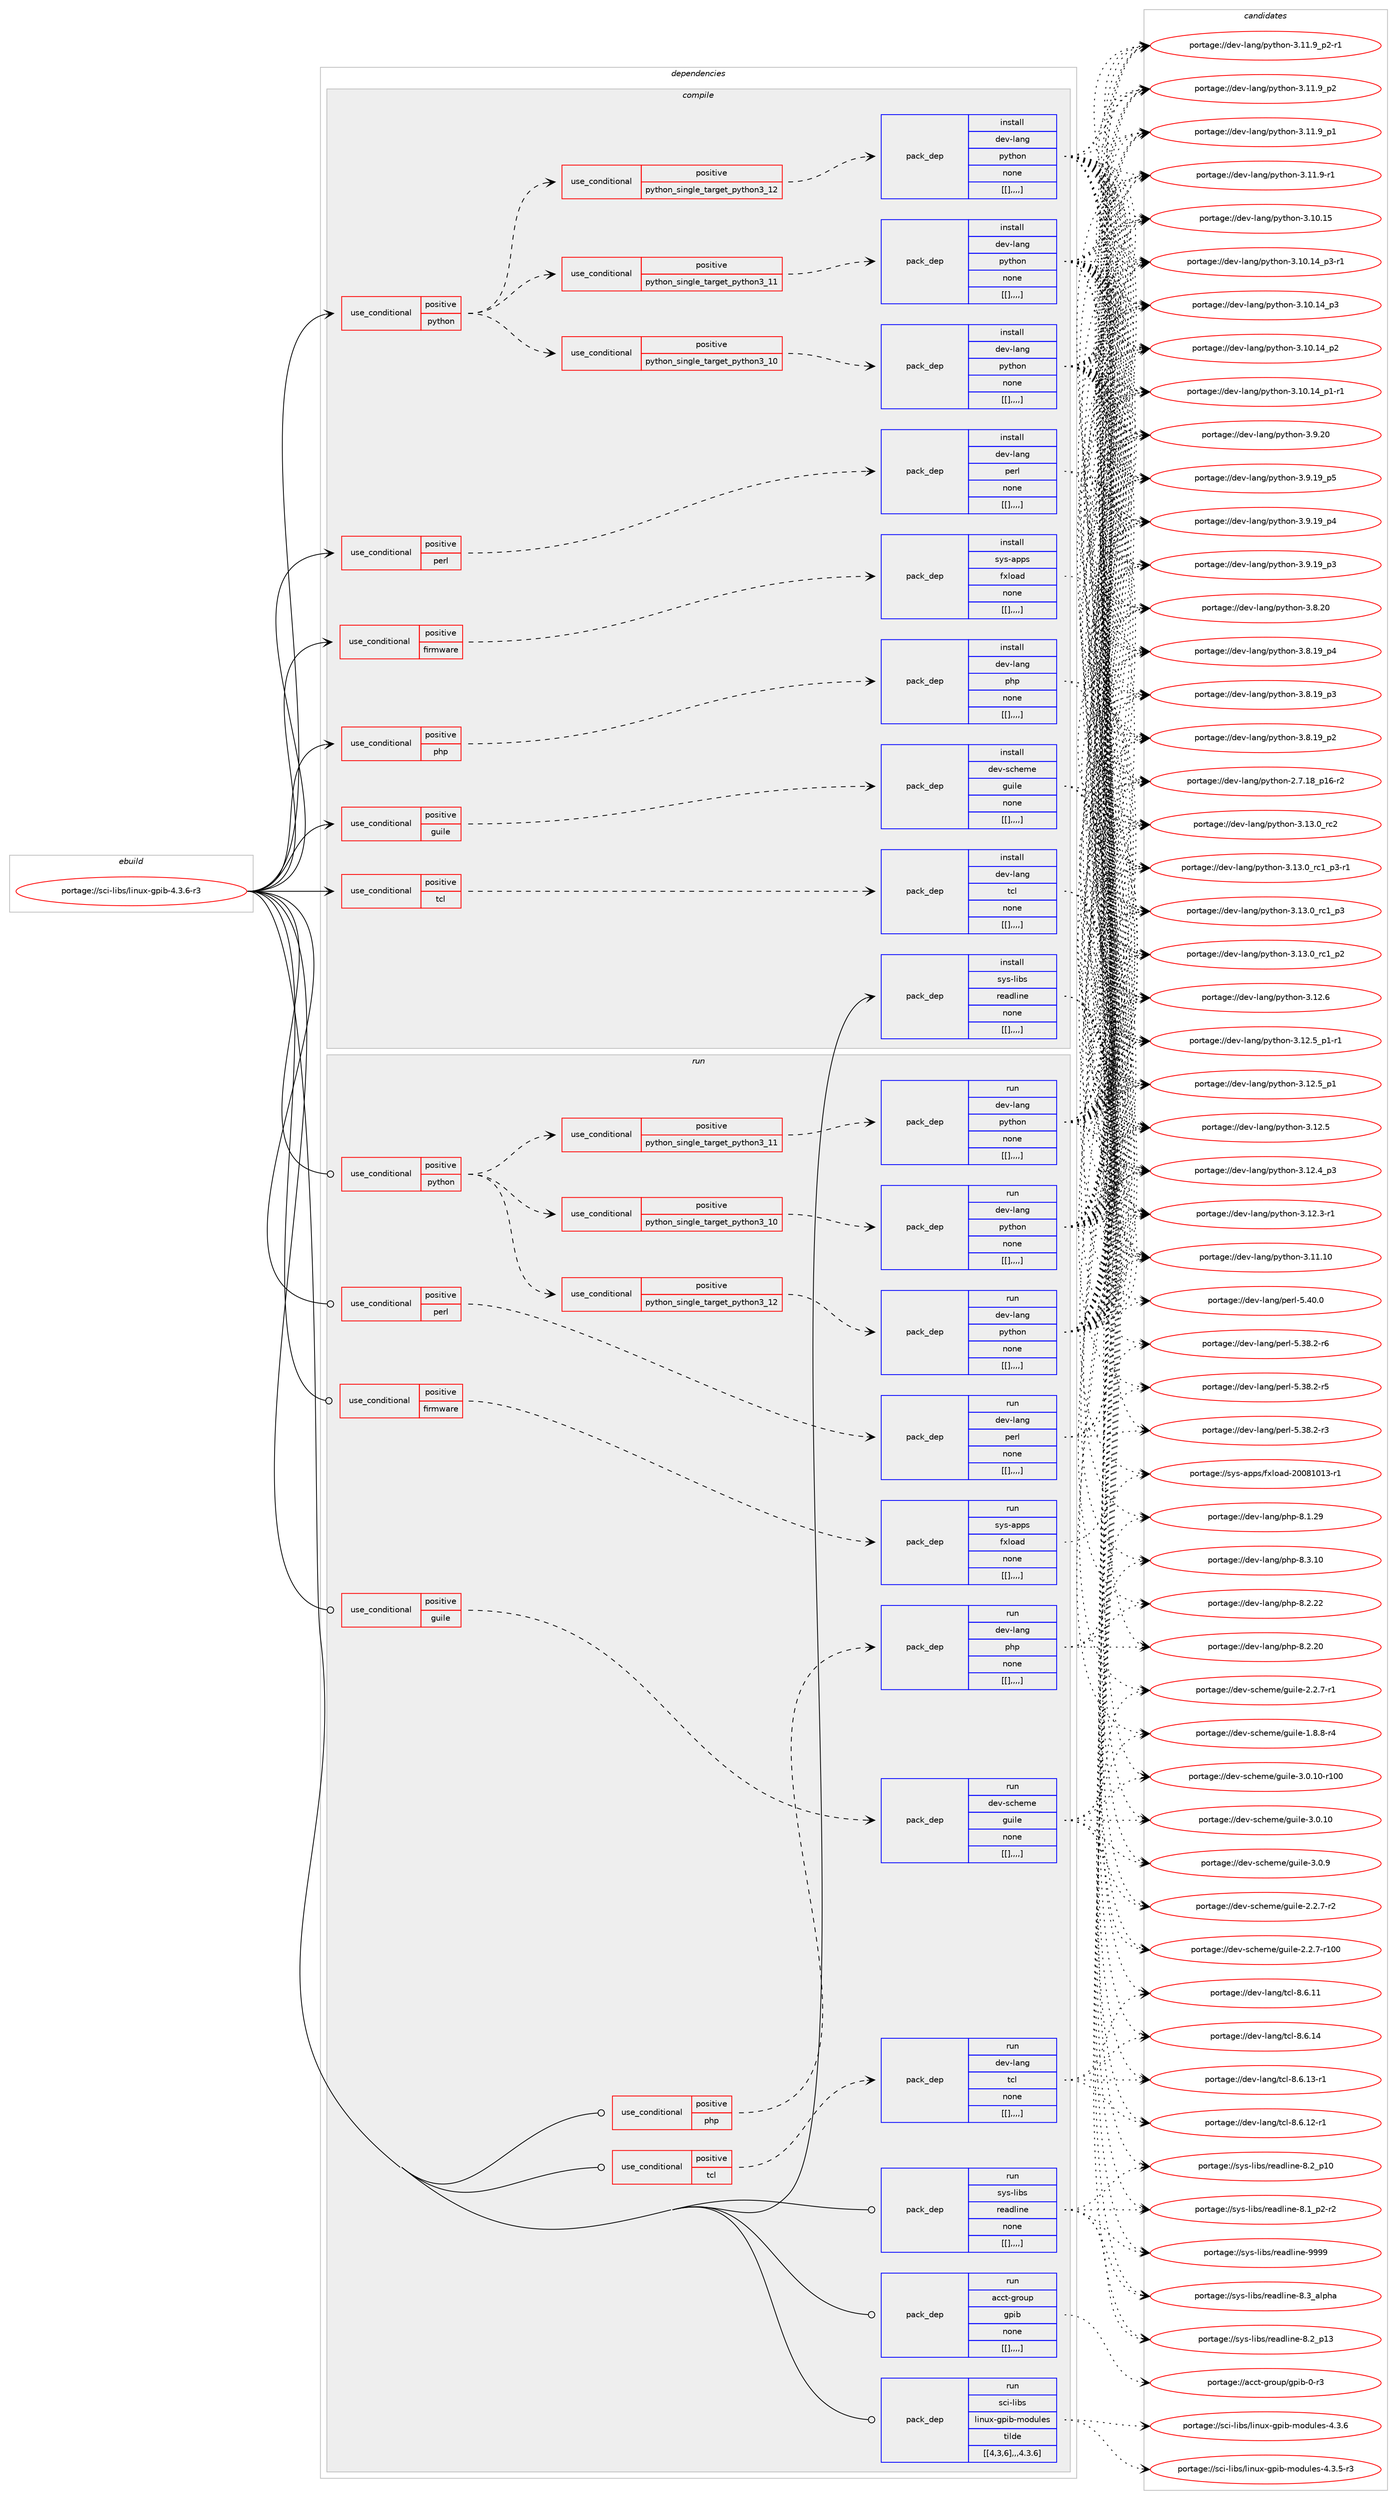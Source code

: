 digraph prolog {

# *************
# Graph options
# *************

newrank=true;
concentrate=true;
compound=true;
graph [rankdir=LR,fontname=Helvetica,fontsize=10,ranksep=1.5];#, ranksep=2.5, nodesep=0.2];
edge  [arrowhead=vee];
node  [fontname=Helvetica,fontsize=10];

# **********
# The ebuild
# **********

subgraph cluster_leftcol {
color=gray;
label=<<i>ebuild</i>>;
id [label="portage://sci-libs/linux-gpib-4.3.6-r3", color=red, width=4, href="../sci-libs/linux-gpib-4.3.6-r3.svg"];
}

# ****************
# The dependencies
# ****************

subgraph cluster_midcol {
color=gray;
label=<<i>dependencies</i>>;
subgraph cluster_compile {
fillcolor="#eeeeee";
style=filled;
label=<<i>compile</i>>;
subgraph cond110800 {
dependency419775 [label=<<TABLE BORDER="0" CELLBORDER="1" CELLSPACING="0" CELLPADDING="4"><TR><TD ROWSPAN="3" CELLPADDING="10">use_conditional</TD></TR><TR><TD>positive</TD></TR><TR><TD>firmware</TD></TR></TABLE>>, shape=none, color=red];
subgraph pack305967 {
dependency419776 [label=<<TABLE BORDER="0" CELLBORDER="1" CELLSPACING="0" CELLPADDING="4" WIDTH="220"><TR><TD ROWSPAN="6" CELLPADDING="30">pack_dep</TD></TR><TR><TD WIDTH="110">install</TD></TR><TR><TD>sys-apps</TD></TR><TR><TD>fxload</TD></TR><TR><TD>none</TD></TR><TR><TD>[[],,,,]</TD></TR></TABLE>>, shape=none, color=blue];
}
dependency419775:e -> dependency419776:w [weight=20,style="dashed",arrowhead="vee"];
}
id:e -> dependency419775:w [weight=20,style="solid",arrowhead="vee"];
subgraph cond110801 {
dependency419777 [label=<<TABLE BORDER="0" CELLBORDER="1" CELLSPACING="0" CELLPADDING="4"><TR><TD ROWSPAN="3" CELLPADDING="10">use_conditional</TD></TR><TR><TD>positive</TD></TR><TR><TD>guile</TD></TR></TABLE>>, shape=none, color=red];
subgraph pack305968 {
dependency419778 [label=<<TABLE BORDER="0" CELLBORDER="1" CELLSPACING="0" CELLPADDING="4" WIDTH="220"><TR><TD ROWSPAN="6" CELLPADDING="30">pack_dep</TD></TR><TR><TD WIDTH="110">install</TD></TR><TR><TD>dev-scheme</TD></TR><TR><TD>guile</TD></TR><TR><TD>none</TD></TR><TR><TD>[[],,,,]</TD></TR></TABLE>>, shape=none, color=blue];
}
dependency419777:e -> dependency419778:w [weight=20,style="dashed",arrowhead="vee"];
}
id:e -> dependency419777:w [weight=20,style="solid",arrowhead="vee"];
subgraph cond110802 {
dependency419779 [label=<<TABLE BORDER="0" CELLBORDER="1" CELLSPACING="0" CELLPADDING="4"><TR><TD ROWSPAN="3" CELLPADDING="10">use_conditional</TD></TR><TR><TD>positive</TD></TR><TR><TD>perl</TD></TR></TABLE>>, shape=none, color=red];
subgraph pack305969 {
dependency419780 [label=<<TABLE BORDER="0" CELLBORDER="1" CELLSPACING="0" CELLPADDING="4" WIDTH="220"><TR><TD ROWSPAN="6" CELLPADDING="30">pack_dep</TD></TR><TR><TD WIDTH="110">install</TD></TR><TR><TD>dev-lang</TD></TR><TR><TD>perl</TD></TR><TR><TD>none</TD></TR><TR><TD>[[],,,,]</TD></TR></TABLE>>, shape=none, color=blue];
}
dependency419779:e -> dependency419780:w [weight=20,style="dashed",arrowhead="vee"];
}
id:e -> dependency419779:w [weight=20,style="solid",arrowhead="vee"];
subgraph cond110803 {
dependency419781 [label=<<TABLE BORDER="0" CELLBORDER="1" CELLSPACING="0" CELLPADDING="4"><TR><TD ROWSPAN="3" CELLPADDING="10">use_conditional</TD></TR><TR><TD>positive</TD></TR><TR><TD>php</TD></TR></TABLE>>, shape=none, color=red];
subgraph pack305970 {
dependency419782 [label=<<TABLE BORDER="0" CELLBORDER="1" CELLSPACING="0" CELLPADDING="4" WIDTH="220"><TR><TD ROWSPAN="6" CELLPADDING="30">pack_dep</TD></TR><TR><TD WIDTH="110">install</TD></TR><TR><TD>dev-lang</TD></TR><TR><TD>php</TD></TR><TR><TD>none</TD></TR><TR><TD>[[],,,,]</TD></TR></TABLE>>, shape=none, color=blue];
}
dependency419781:e -> dependency419782:w [weight=20,style="dashed",arrowhead="vee"];
}
id:e -> dependency419781:w [weight=20,style="solid",arrowhead="vee"];
subgraph cond110804 {
dependency419783 [label=<<TABLE BORDER="0" CELLBORDER="1" CELLSPACING="0" CELLPADDING="4"><TR><TD ROWSPAN="3" CELLPADDING="10">use_conditional</TD></TR><TR><TD>positive</TD></TR><TR><TD>python</TD></TR></TABLE>>, shape=none, color=red];
subgraph cond110805 {
dependency419784 [label=<<TABLE BORDER="0" CELLBORDER="1" CELLSPACING="0" CELLPADDING="4"><TR><TD ROWSPAN="3" CELLPADDING="10">use_conditional</TD></TR><TR><TD>positive</TD></TR><TR><TD>python_single_target_python3_10</TD></TR></TABLE>>, shape=none, color=red];
subgraph pack305971 {
dependency419785 [label=<<TABLE BORDER="0" CELLBORDER="1" CELLSPACING="0" CELLPADDING="4" WIDTH="220"><TR><TD ROWSPAN="6" CELLPADDING="30">pack_dep</TD></TR><TR><TD WIDTH="110">install</TD></TR><TR><TD>dev-lang</TD></TR><TR><TD>python</TD></TR><TR><TD>none</TD></TR><TR><TD>[[],,,,]</TD></TR></TABLE>>, shape=none, color=blue];
}
dependency419784:e -> dependency419785:w [weight=20,style="dashed",arrowhead="vee"];
}
dependency419783:e -> dependency419784:w [weight=20,style="dashed",arrowhead="vee"];
subgraph cond110806 {
dependency419786 [label=<<TABLE BORDER="0" CELLBORDER="1" CELLSPACING="0" CELLPADDING="4"><TR><TD ROWSPAN="3" CELLPADDING="10">use_conditional</TD></TR><TR><TD>positive</TD></TR><TR><TD>python_single_target_python3_11</TD></TR></TABLE>>, shape=none, color=red];
subgraph pack305972 {
dependency419787 [label=<<TABLE BORDER="0" CELLBORDER="1" CELLSPACING="0" CELLPADDING="4" WIDTH="220"><TR><TD ROWSPAN="6" CELLPADDING="30">pack_dep</TD></TR><TR><TD WIDTH="110">install</TD></TR><TR><TD>dev-lang</TD></TR><TR><TD>python</TD></TR><TR><TD>none</TD></TR><TR><TD>[[],,,,]</TD></TR></TABLE>>, shape=none, color=blue];
}
dependency419786:e -> dependency419787:w [weight=20,style="dashed",arrowhead="vee"];
}
dependency419783:e -> dependency419786:w [weight=20,style="dashed",arrowhead="vee"];
subgraph cond110807 {
dependency419788 [label=<<TABLE BORDER="0" CELLBORDER="1" CELLSPACING="0" CELLPADDING="4"><TR><TD ROWSPAN="3" CELLPADDING="10">use_conditional</TD></TR><TR><TD>positive</TD></TR><TR><TD>python_single_target_python3_12</TD></TR></TABLE>>, shape=none, color=red];
subgraph pack305973 {
dependency419789 [label=<<TABLE BORDER="0" CELLBORDER="1" CELLSPACING="0" CELLPADDING="4" WIDTH="220"><TR><TD ROWSPAN="6" CELLPADDING="30">pack_dep</TD></TR><TR><TD WIDTH="110">install</TD></TR><TR><TD>dev-lang</TD></TR><TR><TD>python</TD></TR><TR><TD>none</TD></TR><TR><TD>[[],,,,]</TD></TR></TABLE>>, shape=none, color=blue];
}
dependency419788:e -> dependency419789:w [weight=20,style="dashed",arrowhead="vee"];
}
dependency419783:e -> dependency419788:w [weight=20,style="dashed",arrowhead="vee"];
}
id:e -> dependency419783:w [weight=20,style="solid",arrowhead="vee"];
subgraph cond110808 {
dependency419790 [label=<<TABLE BORDER="0" CELLBORDER="1" CELLSPACING="0" CELLPADDING="4"><TR><TD ROWSPAN="3" CELLPADDING="10">use_conditional</TD></TR><TR><TD>positive</TD></TR><TR><TD>tcl</TD></TR></TABLE>>, shape=none, color=red];
subgraph pack305974 {
dependency419791 [label=<<TABLE BORDER="0" CELLBORDER="1" CELLSPACING="0" CELLPADDING="4" WIDTH="220"><TR><TD ROWSPAN="6" CELLPADDING="30">pack_dep</TD></TR><TR><TD WIDTH="110">install</TD></TR><TR><TD>dev-lang</TD></TR><TR><TD>tcl</TD></TR><TR><TD>none</TD></TR><TR><TD>[[],,,,]</TD></TR></TABLE>>, shape=none, color=blue];
}
dependency419790:e -> dependency419791:w [weight=20,style="dashed",arrowhead="vee"];
}
id:e -> dependency419790:w [weight=20,style="solid",arrowhead="vee"];
subgraph pack305975 {
dependency419792 [label=<<TABLE BORDER="0" CELLBORDER="1" CELLSPACING="0" CELLPADDING="4" WIDTH="220"><TR><TD ROWSPAN="6" CELLPADDING="30">pack_dep</TD></TR><TR><TD WIDTH="110">install</TD></TR><TR><TD>sys-libs</TD></TR><TR><TD>readline</TD></TR><TR><TD>none</TD></TR><TR><TD>[[],,,,]</TD></TR></TABLE>>, shape=none, color=blue];
}
id:e -> dependency419792:w [weight=20,style="solid",arrowhead="vee"];
}
subgraph cluster_compileandrun {
fillcolor="#eeeeee";
style=filled;
label=<<i>compile and run</i>>;
}
subgraph cluster_run {
fillcolor="#eeeeee";
style=filled;
label=<<i>run</i>>;
subgraph cond110809 {
dependency419793 [label=<<TABLE BORDER="0" CELLBORDER="1" CELLSPACING="0" CELLPADDING="4"><TR><TD ROWSPAN="3" CELLPADDING="10">use_conditional</TD></TR><TR><TD>positive</TD></TR><TR><TD>firmware</TD></TR></TABLE>>, shape=none, color=red];
subgraph pack305976 {
dependency419794 [label=<<TABLE BORDER="0" CELLBORDER="1" CELLSPACING="0" CELLPADDING="4" WIDTH="220"><TR><TD ROWSPAN="6" CELLPADDING="30">pack_dep</TD></TR><TR><TD WIDTH="110">run</TD></TR><TR><TD>sys-apps</TD></TR><TR><TD>fxload</TD></TR><TR><TD>none</TD></TR><TR><TD>[[],,,,]</TD></TR></TABLE>>, shape=none, color=blue];
}
dependency419793:e -> dependency419794:w [weight=20,style="dashed",arrowhead="vee"];
}
id:e -> dependency419793:w [weight=20,style="solid",arrowhead="odot"];
subgraph cond110810 {
dependency419795 [label=<<TABLE BORDER="0" CELLBORDER="1" CELLSPACING="0" CELLPADDING="4"><TR><TD ROWSPAN="3" CELLPADDING="10">use_conditional</TD></TR><TR><TD>positive</TD></TR><TR><TD>guile</TD></TR></TABLE>>, shape=none, color=red];
subgraph pack305977 {
dependency419796 [label=<<TABLE BORDER="0" CELLBORDER="1" CELLSPACING="0" CELLPADDING="4" WIDTH="220"><TR><TD ROWSPAN="6" CELLPADDING="30">pack_dep</TD></TR><TR><TD WIDTH="110">run</TD></TR><TR><TD>dev-scheme</TD></TR><TR><TD>guile</TD></TR><TR><TD>none</TD></TR><TR><TD>[[],,,,]</TD></TR></TABLE>>, shape=none, color=blue];
}
dependency419795:e -> dependency419796:w [weight=20,style="dashed",arrowhead="vee"];
}
id:e -> dependency419795:w [weight=20,style="solid",arrowhead="odot"];
subgraph cond110811 {
dependency419797 [label=<<TABLE BORDER="0" CELLBORDER="1" CELLSPACING="0" CELLPADDING="4"><TR><TD ROWSPAN="3" CELLPADDING="10">use_conditional</TD></TR><TR><TD>positive</TD></TR><TR><TD>perl</TD></TR></TABLE>>, shape=none, color=red];
subgraph pack305978 {
dependency419798 [label=<<TABLE BORDER="0" CELLBORDER="1" CELLSPACING="0" CELLPADDING="4" WIDTH="220"><TR><TD ROWSPAN="6" CELLPADDING="30">pack_dep</TD></TR><TR><TD WIDTH="110">run</TD></TR><TR><TD>dev-lang</TD></TR><TR><TD>perl</TD></TR><TR><TD>none</TD></TR><TR><TD>[[],,,,]</TD></TR></TABLE>>, shape=none, color=blue];
}
dependency419797:e -> dependency419798:w [weight=20,style="dashed",arrowhead="vee"];
}
id:e -> dependency419797:w [weight=20,style="solid",arrowhead="odot"];
subgraph cond110812 {
dependency419799 [label=<<TABLE BORDER="0" CELLBORDER="1" CELLSPACING="0" CELLPADDING="4"><TR><TD ROWSPAN="3" CELLPADDING="10">use_conditional</TD></TR><TR><TD>positive</TD></TR><TR><TD>php</TD></TR></TABLE>>, shape=none, color=red];
subgraph pack305979 {
dependency419800 [label=<<TABLE BORDER="0" CELLBORDER="1" CELLSPACING="0" CELLPADDING="4" WIDTH="220"><TR><TD ROWSPAN="6" CELLPADDING="30">pack_dep</TD></TR><TR><TD WIDTH="110">run</TD></TR><TR><TD>dev-lang</TD></TR><TR><TD>php</TD></TR><TR><TD>none</TD></TR><TR><TD>[[],,,,]</TD></TR></TABLE>>, shape=none, color=blue];
}
dependency419799:e -> dependency419800:w [weight=20,style="dashed",arrowhead="vee"];
}
id:e -> dependency419799:w [weight=20,style="solid",arrowhead="odot"];
subgraph cond110813 {
dependency419801 [label=<<TABLE BORDER="0" CELLBORDER="1" CELLSPACING="0" CELLPADDING="4"><TR><TD ROWSPAN="3" CELLPADDING="10">use_conditional</TD></TR><TR><TD>positive</TD></TR><TR><TD>python</TD></TR></TABLE>>, shape=none, color=red];
subgraph cond110814 {
dependency419802 [label=<<TABLE BORDER="0" CELLBORDER="1" CELLSPACING="0" CELLPADDING="4"><TR><TD ROWSPAN="3" CELLPADDING="10">use_conditional</TD></TR><TR><TD>positive</TD></TR><TR><TD>python_single_target_python3_10</TD></TR></TABLE>>, shape=none, color=red];
subgraph pack305980 {
dependency419803 [label=<<TABLE BORDER="0" CELLBORDER="1" CELLSPACING="0" CELLPADDING="4" WIDTH="220"><TR><TD ROWSPAN="6" CELLPADDING="30">pack_dep</TD></TR><TR><TD WIDTH="110">run</TD></TR><TR><TD>dev-lang</TD></TR><TR><TD>python</TD></TR><TR><TD>none</TD></TR><TR><TD>[[],,,,]</TD></TR></TABLE>>, shape=none, color=blue];
}
dependency419802:e -> dependency419803:w [weight=20,style="dashed",arrowhead="vee"];
}
dependency419801:e -> dependency419802:w [weight=20,style="dashed",arrowhead="vee"];
subgraph cond110815 {
dependency419804 [label=<<TABLE BORDER="0" CELLBORDER="1" CELLSPACING="0" CELLPADDING="4"><TR><TD ROWSPAN="3" CELLPADDING="10">use_conditional</TD></TR><TR><TD>positive</TD></TR><TR><TD>python_single_target_python3_11</TD></TR></TABLE>>, shape=none, color=red];
subgraph pack305981 {
dependency419805 [label=<<TABLE BORDER="0" CELLBORDER="1" CELLSPACING="0" CELLPADDING="4" WIDTH="220"><TR><TD ROWSPAN="6" CELLPADDING="30">pack_dep</TD></TR><TR><TD WIDTH="110">run</TD></TR><TR><TD>dev-lang</TD></TR><TR><TD>python</TD></TR><TR><TD>none</TD></TR><TR><TD>[[],,,,]</TD></TR></TABLE>>, shape=none, color=blue];
}
dependency419804:e -> dependency419805:w [weight=20,style="dashed",arrowhead="vee"];
}
dependency419801:e -> dependency419804:w [weight=20,style="dashed",arrowhead="vee"];
subgraph cond110816 {
dependency419806 [label=<<TABLE BORDER="0" CELLBORDER="1" CELLSPACING="0" CELLPADDING="4"><TR><TD ROWSPAN="3" CELLPADDING="10">use_conditional</TD></TR><TR><TD>positive</TD></TR><TR><TD>python_single_target_python3_12</TD></TR></TABLE>>, shape=none, color=red];
subgraph pack305982 {
dependency419807 [label=<<TABLE BORDER="0" CELLBORDER="1" CELLSPACING="0" CELLPADDING="4" WIDTH="220"><TR><TD ROWSPAN="6" CELLPADDING="30">pack_dep</TD></TR><TR><TD WIDTH="110">run</TD></TR><TR><TD>dev-lang</TD></TR><TR><TD>python</TD></TR><TR><TD>none</TD></TR><TR><TD>[[],,,,]</TD></TR></TABLE>>, shape=none, color=blue];
}
dependency419806:e -> dependency419807:w [weight=20,style="dashed",arrowhead="vee"];
}
dependency419801:e -> dependency419806:w [weight=20,style="dashed",arrowhead="vee"];
}
id:e -> dependency419801:w [weight=20,style="solid",arrowhead="odot"];
subgraph cond110817 {
dependency419808 [label=<<TABLE BORDER="0" CELLBORDER="1" CELLSPACING="0" CELLPADDING="4"><TR><TD ROWSPAN="3" CELLPADDING="10">use_conditional</TD></TR><TR><TD>positive</TD></TR><TR><TD>tcl</TD></TR></TABLE>>, shape=none, color=red];
subgraph pack305983 {
dependency419809 [label=<<TABLE BORDER="0" CELLBORDER="1" CELLSPACING="0" CELLPADDING="4" WIDTH="220"><TR><TD ROWSPAN="6" CELLPADDING="30">pack_dep</TD></TR><TR><TD WIDTH="110">run</TD></TR><TR><TD>dev-lang</TD></TR><TR><TD>tcl</TD></TR><TR><TD>none</TD></TR><TR><TD>[[],,,,]</TD></TR></TABLE>>, shape=none, color=blue];
}
dependency419808:e -> dependency419809:w [weight=20,style="dashed",arrowhead="vee"];
}
id:e -> dependency419808:w [weight=20,style="solid",arrowhead="odot"];
subgraph pack305984 {
dependency419810 [label=<<TABLE BORDER="0" CELLBORDER="1" CELLSPACING="0" CELLPADDING="4" WIDTH="220"><TR><TD ROWSPAN="6" CELLPADDING="30">pack_dep</TD></TR><TR><TD WIDTH="110">run</TD></TR><TR><TD>acct-group</TD></TR><TR><TD>gpib</TD></TR><TR><TD>none</TD></TR><TR><TD>[[],,,,]</TD></TR></TABLE>>, shape=none, color=blue];
}
id:e -> dependency419810:w [weight=20,style="solid",arrowhead="odot"];
subgraph pack305985 {
dependency419811 [label=<<TABLE BORDER="0" CELLBORDER="1" CELLSPACING="0" CELLPADDING="4" WIDTH="220"><TR><TD ROWSPAN="6" CELLPADDING="30">pack_dep</TD></TR><TR><TD WIDTH="110">run</TD></TR><TR><TD>sci-libs</TD></TR><TR><TD>linux-gpib-modules</TD></TR><TR><TD>tilde</TD></TR><TR><TD>[[4,3,6],,,4.3.6]</TD></TR></TABLE>>, shape=none, color=blue];
}
id:e -> dependency419811:w [weight=20,style="solid",arrowhead="odot"];
subgraph pack305986 {
dependency419812 [label=<<TABLE BORDER="0" CELLBORDER="1" CELLSPACING="0" CELLPADDING="4" WIDTH="220"><TR><TD ROWSPAN="6" CELLPADDING="30">pack_dep</TD></TR><TR><TD WIDTH="110">run</TD></TR><TR><TD>sys-libs</TD></TR><TR><TD>readline</TD></TR><TR><TD>none</TD></TR><TR><TD>[[],,,,]</TD></TR></TABLE>>, shape=none, color=blue];
}
id:e -> dependency419812:w [weight=20,style="solid",arrowhead="odot"];
}
}

# **************
# The candidates
# **************

subgraph cluster_choices {
rank=same;
color=gray;
label=<<i>candidates</i>>;

subgraph choice305967 {
color=black;
nodesep=1;
choice115121115459711211211547102120108111971004550484856494849514511449 [label="portage://sys-apps/fxload-20081013-r1", color=red, width=4,href="../sys-apps/fxload-20081013-r1.svg"];
dependency419776:e -> choice115121115459711211211547102120108111971004550484856494849514511449:w [style=dotted,weight="100"];
}
subgraph choice305968 {
color=black;
nodesep=1;
choice1001011184511599104101109101471031171051081014551464846494845114494848 [label="portage://dev-scheme/guile-3.0.10-r100", color=red, width=4,href="../dev-scheme/guile-3.0.10-r100.svg"];
choice10010111845115991041011091014710311710510810145514648464948 [label="portage://dev-scheme/guile-3.0.10", color=red, width=4,href="../dev-scheme/guile-3.0.10.svg"];
choice100101118451159910410110910147103117105108101455146484657 [label="portage://dev-scheme/guile-3.0.9", color=red, width=4,href="../dev-scheme/guile-3.0.9.svg"];
choice1001011184511599104101109101471031171051081014550465046554511450 [label="portage://dev-scheme/guile-2.2.7-r2", color=red, width=4,href="../dev-scheme/guile-2.2.7-r2.svg"];
choice10010111845115991041011091014710311710510810145504650465545114494848 [label="portage://dev-scheme/guile-2.2.7-r100", color=red, width=4,href="../dev-scheme/guile-2.2.7-r100.svg"];
choice1001011184511599104101109101471031171051081014550465046554511449 [label="portage://dev-scheme/guile-2.2.7-r1", color=red, width=4,href="../dev-scheme/guile-2.2.7-r1.svg"];
choice1001011184511599104101109101471031171051081014549465646564511452 [label="portage://dev-scheme/guile-1.8.8-r4", color=red, width=4,href="../dev-scheme/guile-1.8.8-r4.svg"];
dependency419778:e -> choice1001011184511599104101109101471031171051081014551464846494845114494848:w [style=dotted,weight="100"];
dependency419778:e -> choice10010111845115991041011091014710311710510810145514648464948:w [style=dotted,weight="100"];
dependency419778:e -> choice100101118451159910410110910147103117105108101455146484657:w [style=dotted,weight="100"];
dependency419778:e -> choice1001011184511599104101109101471031171051081014550465046554511450:w [style=dotted,weight="100"];
dependency419778:e -> choice10010111845115991041011091014710311710510810145504650465545114494848:w [style=dotted,weight="100"];
dependency419778:e -> choice1001011184511599104101109101471031171051081014550465046554511449:w [style=dotted,weight="100"];
dependency419778:e -> choice1001011184511599104101109101471031171051081014549465646564511452:w [style=dotted,weight="100"];
}
subgraph choice305969 {
color=black;
nodesep=1;
choice10010111845108971101034711210111410845534652484648 [label="portage://dev-lang/perl-5.40.0", color=red, width=4,href="../dev-lang/perl-5.40.0.svg"];
choice100101118451089711010347112101114108455346515646504511454 [label="portage://dev-lang/perl-5.38.2-r6", color=red, width=4,href="../dev-lang/perl-5.38.2-r6.svg"];
choice100101118451089711010347112101114108455346515646504511453 [label="portage://dev-lang/perl-5.38.2-r5", color=red, width=4,href="../dev-lang/perl-5.38.2-r5.svg"];
choice100101118451089711010347112101114108455346515646504511451 [label="portage://dev-lang/perl-5.38.2-r3", color=red, width=4,href="../dev-lang/perl-5.38.2-r3.svg"];
dependency419780:e -> choice10010111845108971101034711210111410845534652484648:w [style=dotted,weight="100"];
dependency419780:e -> choice100101118451089711010347112101114108455346515646504511454:w [style=dotted,weight="100"];
dependency419780:e -> choice100101118451089711010347112101114108455346515646504511453:w [style=dotted,weight="100"];
dependency419780:e -> choice100101118451089711010347112101114108455346515646504511451:w [style=dotted,weight="100"];
}
subgraph choice305970 {
color=black;
nodesep=1;
choice10010111845108971101034711210411245564651464948 [label="portage://dev-lang/php-8.3.10", color=red, width=4,href="../dev-lang/php-8.3.10.svg"];
choice10010111845108971101034711210411245564650465050 [label="portage://dev-lang/php-8.2.22", color=red, width=4,href="../dev-lang/php-8.2.22.svg"];
choice10010111845108971101034711210411245564650465048 [label="portage://dev-lang/php-8.2.20", color=red, width=4,href="../dev-lang/php-8.2.20.svg"];
choice10010111845108971101034711210411245564649465057 [label="portage://dev-lang/php-8.1.29", color=red, width=4,href="../dev-lang/php-8.1.29.svg"];
dependency419782:e -> choice10010111845108971101034711210411245564651464948:w [style=dotted,weight="100"];
dependency419782:e -> choice10010111845108971101034711210411245564650465050:w [style=dotted,weight="100"];
dependency419782:e -> choice10010111845108971101034711210411245564650465048:w [style=dotted,weight="100"];
dependency419782:e -> choice10010111845108971101034711210411245564649465057:w [style=dotted,weight="100"];
}
subgraph choice305971 {
color=black;
nodesep=1;
choice10010111845108971101034711212111610411111045514649514648951149950 [label="portage://dev-lang/python-3.13.0_rc2", color=red, width=4,href="../dev-lang/python-3.13.0_rc2.svg"];
choice1001011184510897110103471121211161041111104551464951464895114994995112514511449 [label="portage://dev-lang/python-3.13.0_rc1_p3-r1", color=red, width=4,href="../dev-lang/python-3.13.0_rc1_p3-r1.svg"];
choice100101118451089711010347112121116104111110455146495146489511499499511251 [label="portage://dev-lang/python-3.13.0_rc1_p3", color=red, width=4,href="../dev-lang/python-3.13.0_rc1_p3.svg"];
choice100101118451089711010347112121116104111110455146495146489511499499511250 [label="portage://dev-lang/python-3.13.0_rc1_p2", color=red, width=4,href="../dev-lang/python-3.13.0_rc1_p2.svg"];
choice10010111845108971101034711212111610411111045514649504654 [label="portage://dev-lang/python-3.12.6", color=red, width=4,href="../dev-lang/python-3.12.6.svg"];
choice1001011184510897110103471121211161041111104551464950465395112494511449 [label="portage://dev-lang/python-3.12.5_p1-r1", color=red, width=4,href="../dev-lang/python-3.12.5_p1-r1.svg"];
choice100101118451089711010347112121116104111110455146495046539511249 [label="portage://dev-lang/python-3.12.5_p1", color=red, width=4,href="../dev-lang/python-3.12.5_p1.svg"];
choice10010111845108971101034711212111610411111045514649504653 [label="portage://dev-lang/python-3.12.5", color=red, width=4,href="../dev-lang/python-3.12.5.svg"];
choice100101118451089711010347112121116104111110455146495046529511251 [label="portage://dev-lang/python-3.12.4_p3", color=red, width=4,href="../dev-lang/python-3.12.4_p3.svg"];
choice100101118451089711010347112121116104111110455146495046514511449 [label="portage://dev-lang/python-3.12.3-r1", color=red, width=4,href="../dev-lang/python-3.12.3-r1.svg"];
choice1001011184510897110103471121211161041111104551464949464948 [label="portage://dev-lang/python-3.11.10", color=red, width=4,href="../dev-lang/python-3.11.10.svg"];
choice1001011184510897110103471121211161041111104551464949465795112504511449 [label="portage://dev-lang/python-3.11.9_p2-r1", color=red, width=4,href="../dev-lang/python-3.11.9_p2-r1.svg"];
choice100101118451089711010347112121116104111110455146494946579511250 [label="portage://dev-lang/python-3.11.9_p2", color=red, width=4,href="../dev-lang/python-3.11.9_p2.svg"];
choice100101118451089711010347112121116104111110455146494946579511249 [label="portage://dev-lang/python-3.11.9_p1", color=red, width=4,href="../dev-lang/python-3.11.9_p1.svg"];
choice100101118451089711010347112121116104111110455146494946574511449 [label="portage://dev-lang/python-3.11.9-r1", color=red, width=4,href="../dev-lang/python-3.11.9-r1.svg"];
choice1001011184510897110103471121211161041111104551464948464953 [label="portage://dev-lang/python-3.10.15", color=red, width=4,href="../dev-lang/python-3.10.15.svg"];
choice100101118451089711010347112121116104111110455146494846495295112514511449 [label="portage://dev-lang/python-3.10.14_p3-r1", color=red, width=4,href="../dev-lang/python-3.10.14_p3-r1.svg"];
choice10010111845108971101034711212111610411111045514649484649529511251 [label="portage://dev-lang/python-3.10.14_p3", color=red, width=4,href="../dev-lang/python-3.10.14_p3.svg"];
choice10010111845108971101034711212111610411111045514649484649529511250 [label="portage://dev-lang/python-3.10.14_p2", color=red, width=4,href="../dev-lang/python-3.10.14_p2.svg"];
choice100101118451089711010347112121116104111110455146494846495295112494511449 [label="portage://dev-lang/python-3.10.14_p1-r1", color=red, width=4,href="../dev-lang/python-3.10.14_p1-r1.svg"];
choice10010111845108971101034711212111610411111045514657465048 [label="portage://dev-lang/python-3.9.20", color=red, width=4,href="../dev-lang/python-3.9.20.svg"];
choice100101118451089711010347112121116104111110455146574649579511253 [label="portage://dev-lang/python-3.9.19_p5", color=red, width=4,href="../dev-lang/python-3.9.19_p5.svg"];
choice100101118451089711010347112121116104111110455146574649579511252 [label="portage://dev-lang/python-3.9.19_p4", color=red, width=4,href="../dev-lang/python-3.9.19_p4.svg"];
choice100101118451089711010347112121116104111110455146574649579511251 [label="portage://dev-lang/python-3.9.19_p3", color=red, width=4,href="../dev-lang/python-3.9.19_p3.svg"];
choice10010111845108971101034711212111610411111045514656465048 [label="portage://dev-lang/python-3.8.20", color=red, width=4,href="../dev-lang/python-3.8.20.svg"];
choice100101118451089711010347112121116104111110455146564649579511252 [label="portage://dev-lang/python-3.8.19_p4", color=red, width=4,href="../dev-lang/python-3.8.19_p4.svg"];
choice100101118451089711010347112121116104111110455146564649579511251 [label="portage://dev-lang/python-3.8.19_p3", color=red, width=4,href="../dev-lang/python-3.8.19_p3.svg"];
choice100101118451089711010347112121116104111110455146564649579511250 [label="portage://dev-lang/python-3.8.19_p2", color=red, width=4,href="../dev-lang/python-3.8.19_p2.svg"];
choice100101118451089711010347112121116104111110455046554649569511249544511450 [label="portage://dev-lang/python-2.7.18_p16-r2", color=red, width=4,href="../dev-lang/python-2.7.18_p16-r2.svg"];
dependency419785:e -> choice10010111845108971101034711212111610411111045514649514648951149950:w [style=dotted,weight="100"];
dependency419785:e -> choice1001011184510897110103471121211161041111104551464951464895114994995112514511449:w [style=dotted,weight="100"];
dependency419785:e -> choice100101118451089711010347112121116104111110455146495146489511499499511251:w [style=dotted,weight="100"];
dependency419785:e -> choice100101118451089711010347112121116104111110455146495146489511499499511250:w [style=dotted,weight="100"];
dependency419785:e -> choice10010111845108971101034711212111610411111045514649504654:w [style=dotted,weight="100"];
dependency419785:e -> choice1001011184510897110103471121211161041111104551464950465395112494511449:w [style=dotted,weight="100"];
dependency419785:e -> choice100101118451089711010347112121116104111110455146495046539511249:w [style=dotted,weight="100"];
dependency419785:e -> choice10010111845108971101034711212111610411111045514649504653:w [style=dotted,weight="100"];
dependency419785:e -> choice100101118451089711010347112121116104111110455146495046529511251:w [style=dotted,weight="100"];
dependency419785:e -> choice100101118451089711010347112121116104111110455146495046514511449:w [style=dotted,weight="100"];
dependency419785:e -> choice1001011184510897110103471121211161041111104551464949464948:w [style=dotted,weight="100"];
dependency419785:e -> choice1001011184510897110103471121211161041111104551464949465795112504511449:w [style=dotted,weight="100"];
dependency419785:e -> choice100101118451089711010347112121116104111110455146494946579511250:w [style=dotted,weight="100"];
dependency419785:e -> choice100101118451089711010347112121116104111110455146494946579511249:w [style=dotted,weight="100"];
dependency419785:e -> choice100101118451089711010347112121116104111110455146494946574511449:w [style=dotted,weight="100"];
dependency419785:e -> choice1001011184510897110103471121211161041111104551464948464953:w [style=dotted,weight="100"];
dependency419785:e -> choice100101118451089711010347112121116104111110455146494846495295112514511449:w [style=dotted,weight="100"];
dependency419785:e -> choice10010111845108971101034711212111610411111045514649484649529511251:w [style=dotted,weight="100"];
dependency419785:e -> choice10010111845108971101034711212111610411111045514649484649529511250:w [style=dotted,weight="100"];
dependency419785:e -> choice100101118451089711010347112121116104111110455146494846495295112494511449:w [style=dotted,weight="100"];
dependency419785:e -> choice10010111845108971101034711212111610411111045514657465048:w [style=dotted,weight="100"];
dependency419785:e -> choice100101118451089711010347112121116104111110455146574649579511253:w [style=dotted,weight="100"];
dependency419785:e -> choice100101118451089711010347112121116104111110455146574649579511252:w [style=dotted,weight="100"];
dependency419785:e -> choice100101118451089711010347112121116104111110455146574649579511251:w [style=dotted,weight="100"];
dependency419785:e -> choice10010111845108971101034711212111610411111045514656465048:w [style=dotted,weight="100"];
dependency419785:e -> choice100101118451089711010347112121116104111110455146564649579511252:w [style=dotted,weight="100"];
dependency419785:e -> choice100101118451089711010347112121116104111110455146564649579511251:w [style=dotted,weight="100"];
dependency419785:e -> choice100101118451089711010347112121116104111110455146564649579511250:w [style=dotted,weight="100"];
dependency419785:e -> choice100101118451089711010347112121116104111110455046554649569511249544511450:w [style=dotted,weight="100"];
}
subgraph choice305972 {
color=black;
nodesep=1;
choice10010111845108971101034711212111610411111045514649514648951149950 [label="portage://dev-lang/python-3.13.0_rc2", color=red, width=4,href="../dev-lang/python-3.13.0_rc2.svg"];
choice1001011184510897110103471121211161041111104551464951464895114994995112514511449 [label="portage://dev-lang/python-3.13.0_rc1_p3-r1", color=red, width=4,href="../dev-lang/python-3.13.0_rc1_p3-r1.svg"];
choice100101118451089711010347112121116104111110455146495146489511499499511251 [label="portage://dev-lang/python-3.13.0_rc1_p3", color=red, width=4,href="../dev-lang/python-3.13.0_rc1_p3.svg"];
choice100101118451089711010347112121116104111110455146495146489511499499511250 [label="portage://dev-lang/python-3.13.0_rc1_p2", color=red, width=4,href="../dev-lang/python-3.13.0_rc1_p2.svg"];
choice10010111845108971101034711212111610411111045514649504654 [label="portage://dev-lang/python-3.12.6", color=red, width=4,href="../dev-lang/python-3.12.6.svg"];
choice1001011184510897110103471121211161041111104551464950465395112494511449 [label="portage://dev-lang/python-3.12.5_p1-r1", color=red, width=4,href="../dev-lang/python-3.12.5_p1-r1.svg"];
choice100101118451089711010347112121116104111110455146495046539511249 [label="portage://dev-lang/python-3.12.5_p1", color=red, width=4,href="../dev-lang/python-3.12.5_p1.svg"];
choice10010111845108971101034711212111610411111045514649504653 [label="portage://dev-lang/python-3.12.5", color=red, width=4,href="../dev-lang/python-3.12.5.svg"];
choice100101118451089711010347112121116104111110455146495046529511251 [label="portage://dev-lang/python-3.12.4_p3", color=red, width=4,href="../dev-lang/python-3.12.4_p3.svg"];
choice100101118451089711010347112121116104111110455146495046514511449 [label="portage://dev-lang/python-3.12.3-r1", color=red, width=4,href="../dev-lang/python-3.12.3-r1.svg"];
choice1001011184510897110103471121211161041111104551464949464948 [label="portage://dev-lang/python-3.11.10", color=red, width=4,href="../dev-lang/python-3.11.10.svg"];
choice1001011184510897110103471121211161041111104551464949465795112504511449 [label="portage://dev-lang/python-3.11.9_p2-r1", color=red, width=4,href="../dev-lang/python-3.11.9_p2-r1.svg"];
choice100101118451089711010347112121116104111110455146494946579511250 [label="portage://dev-lang/python-3.11.9_p2", color=red, width=4,href="../dev-lang/python-3.11.9_p2.svg"];
choice100101118451089711010347112121116104111110455146494946579511249 [label="portage://dev-lang/python-3.11.9_p1", color=red, width=4,href="../dev-lang/python-3.11.9_p1.svg"];
choice100101118451089711010347112121116104111110455146494946574511449 [label="portage://dev-lang/python-3.11.9-r1", color=red, width=4,href="../dev-lang/python-3.11.9-r1.svg"];
choice1001011184510897110103471121211161041111104551464948464953 [label="portage://dev-lang/python-3.10.15", color=red, width=4,href="../dev-lang/python-3.10.15.svg"];
choice100101118451089711010347112121116104111110455146494846495295112514511449 [label="portage://dev-lang/python-3.10.14_p3-r1", color=red, width=4,href="../dev-lang/python-3.10.14_p3-r1.svg"];
choice10010111845108971101034711212111610411111045514649484649529511251 [label="portage://dev-lang/python-3.10.14_p3", color=red, width=4,href="../dev-lang/python-3.10.14_p3.svg"];
choice10010111845108971101034711212111610411111045514649484649529511250 [label="portage://dev-lang/python-3.10.14_p2", color=red, width=4,href="../dev-lang/python-3.10.14_p2.svg"];
choice100101118451089711010347112121116104111110455146494846495295112494511449 [label="portage://dev-lang/python-3.10.14_p1-r1", color=red, width=4,href="../dev-lang/python-3.10.14_p1-r1.svg"];
choice10010111845108971101034711212111610411111045514657465048 [label="portage://dev-lang/python-3.9.20", color=red, width=4,href="../dev-lang/python-3.9.20.svg"];
choice100101118451089711010347112121116104111110455146574649579511253 [label="portage://dev-lang/python-3.9.19_p5", color=red, width=4,href="../dev-lang/python-3.9.19_p5.svg"];
choice100101118451089711010347112121116104111110455146574649579511252 [label="portage://dev-lang/python-3.9.19_p4", color=red, width=4,href="../dev-lang/python-3.9.19_p4.svg"];
choice100101118451089711010347112121116104111110455146574649579511251 [label="portage://dev-lang/python-3.9.19_p3", color=red, width=4,href="../dev-lang/python-3.9.19_p3.svg"];
choice10010111845108971101034711212111610411111045514656465048 [label="portage://dev-lang/python-3.8.20", color=red, width=4,href="../dev-lang/python-3.8.20.svg"];
choice100101118451089711010347112121116104111110455146564649579511252 [label="portage://dev-lang/python-3.8.19_p4", color=red, width=4,href="../dev-lang/python-3.8.19_p4.svg"];
choice100101118451089711010347112121116104111110455146564649579511251 [label="portage://dev-lang/python-3.8.19_p3", color=red, width=4,href="../dev-lang/python-3.8.19_p3.svg"];
choice100101118451089711010347112121116104111110455146564649579511250 [label="portage://dev-lang/python-3.8.19_p2", color=red, width=4,href="../dev-lang/python-3.8.19_p2.svg"];
choice100101118451089711010347112121116104111110455046554649569511249544511450 [label="portage://dev-lang/python-2.7.18_p16-r2", color=red, width=4,href="../dev-lang/python-2.7.18_p16-r2.svg"];
dependency419787:e -> choice10010111845108971101034711212111610411111045514649514648951149950:w [style=dotted,weight="100"];
dependency419787:e -> choice1001011184510897110103471121211161041111104551464951464895114994995112514511449:w [style=dotted,weight="100"];
dependency419787:e -> choice100101118451089711010347112121116104111110455146495146489511499499511251:w [style=dotted,weight="100"];
dependency419787:e -> choice100101118451089711010347112121116104111110455146495146489511499499511250:w [style=dotted,weight="100"];
dependency419787:e -> choice10010111845108971101034711212111610411111045514649504654:w [style=dotted,weight="100"];
dependency419787:e -> choice1001011184510897110103471121211161041111104551464950465395112494511449:w [style=dotted,weight="100"];
dependency419787:e -> choice100101118451089711010347112121116104111110455146495046539511249:w [style=dotted,weight="100"];
dependency419787:e -> choice10010111845108971101034711212111610411111045514649504653:w [style=dotted,weight="100"];
dependency419787:e -> choice100101118451089711010347112121116104111110455146495046529511251:w [style=dotted,weight="100"];
dependency419787:e -> choice100101118451089711010347112121116104111110455146495046514511449:w [style=dotted,weight="100"];
dependency419787:e -> choice1001011184510897110103471121211161041111104551464949464948:w [style=dotted,weight="100"];
dependency419787:e -> choice1001011184510897110103471121211161041111104551464949465795112504511449:w [style=dotted,weight="100"];
dependency419787:e -> choice100101118451089711010347112121116104111110455146494946579511250:w [style=dotted,weight="100"];
dependency419787:e -> choice100101118451089711010347112121116104111110455146494946579511249:w [style=dotted,weight="100"];
dependency419787:e -> choice100101118451089711010347112121116104111110455146494946574511449:w [style=dotted,weight="100"];
dependency419787:e -> choice1001011184510897110103471121211161041111104551464948464953:w [style=dotted,weight="100"];
dependency419787:e -> choice100101118451089711010347112121116104111110455146494846495295112514511449:w [style=dotted,weight="100"];
dependency419787:e -> choice10010111845108971101034711212111610411111045514649484649529511251:w [style=dotted,weight="100"];
dependency419787:e -> choice10010111845108971101034711212111610411111045514649484649529511250:w [style=dotted,weight="100"];
dependency419787:e -> choice100101118451089711010347112121116104111110455146494846495295112494511449:w [style=dotted,weight="100"];
dependency419787:e -> choice10010111845108971101034711212111610411111045514657465048:w [style=dotted,weight="100"];
dependency419787:e -> choice100101118451089711010347112121116104111110455146574649579511253:w [style=dotted,weight="100"];
dependency419787:e -> choice100101118451089711010347112121116104111110455146574649579511252:w [style=dotted,weight="100"];
dependency419787:e -> choice100101118451089711010347112121116104111110455146574649579511251:w [style=dotted,weight="100"];
dependency419787:e -> choice10010111845108971101034711212111610411111045514656465048:w [style=dotted,weight="100"];
dependency419787:e -> choice100101118451089711010347112121116104111110455146564649579511252:w [style=dotted,weight="100"];
dependency419787:e -> choice100101118451089711010347112121116104111110455146564649579511251:w [style=dotted,weight="100"];
dependency419787:e -> choice100101118451089711010347112121116104111110455146564649579511250:w [style=dotted,weight="100"];
dependency419787:e -> choice100101118451089711010347112121116104111110455046554649569511249544511450:w [style=dotted,weight="100"];
}
subgraph choice305973 {
color=black;
nodesep=1;
choice10010111845108971101034711212111610411111045514649514648951149950 [label="portage://dev-lang/python-3.13.0_rc2", color=red, width=4,href="../dev-lang/python-3.13.0_rc2.svg"];
choice1001011184510897110103471121211161041111104551464951464895114994995112514511449 [label="portage://dev-lang/python-3.13.0_rc1_p3-r1", color=red, width=4,href="../dev-lang/python-3.13.0_rc1_p3-r1.svg"];
choice100101118451089711010347112121116104111110455146495146489511499499511251 [label="portage://dev-lang/python-3.13.0_rc1_p3", color=red, width=4,href="../dev-lang/python-3.13.0_rc1_p3.svg"];
choice100101118451089711010347112121116104111110455146495146489511499499511250 [label="portage://dev-lang/python-3.13.0_rc1_p2", color=red, width=4,href="../dev-lang/python-3.13.0_rc1_p2.svg"];
choice10010111845108971101034711212111610411111045514649504654 [label="portage://dev-lang/python-3.12.6", color=red, width=4,href="../dev-lang/python-3.12.6.svg"];
choice1001011184510897110103471121211161041111104551464950465395112494511449 [label="portage://dev-lang/python-3.12.5_p1-r1", color=red, width=4,href="../dev-lang/python-3.12.5_p1-r1.svg"];
choice100101118451089711010347112121116104111110455146495046539511249 [label="portage://dev-lang/python-3.12.5_p1", color=red, width=4,href="../dev-lang/python-3.12.5_p1.svg"];
choice10010111845108971101034711212111610411111045514649504653 [label="portage://dev-lang/python-3.12.5", color=red, width=4,href="../dev-lang/python-3.12.5.svg"];
choice100101118451089711010347112121116104111110455146495046529511251 [label="portage://dev-lang/python-3.12.4_p3", color=red, width=4,href="../dev-lang/python-3.12.4_p3.svg"];
choice100101118451089711010347112121116104111110455146495046514511449 [label="portage://dev-lang/python-3.12.3-r1", color=red, width=4,href="../dev-lang/python-3.12.3-r1.svg"];
choice1001011184510897110103471121211161041111104551464949464948 [label="portage://dev-lang/python-3.11.10", color=red, width=4,href="../dev-lang/python-3.11.10.svg"];
choice1001011184510897110103471121211161041111104551464949465795112504511449 [label="portage://dev-lang/python-3.11.9_p2-r1", color=red, width=4,href="../dev-lang/python-3.11.9_p2-r1.svg"];
choice100101118451089711010347112121116104111110455146494946579511250 [label="portage://dev-lang/python-3.11.9_p2", color=red, width=4,href="../dev-lang/python-3.11.9_p2.svg"];
choice100101118451089711010347112121116104111110455146494946579511249 [label="portage://dev-lang/python-3.11.9_p1", color=red, width=4,href="../dev-lang/python-3.11.9_p1.svg"];
choice100101118451089711010347112121116104111110455146494946574511449 [label="portage://dev-lang/python-3.11.9-r1", color=red, width=4,href="../dev-lang/python-3.11.9-r1.svg"];
choice1001011184510897110103471121211161041111104551464948464953 [label="portage://dev-lang/python-3.10.15", color=red, width=4,href="../dev-lang/python-3.10.15.svg"];
choice100101118451089711010347112121116104111110455146494846495295112514511449 [label="portage://dev-lang/python-3.10.14_p3-r1", color=red, width=4,href="../dev-lang/python-3.10.14_p3-r1.svg"];
choice10010111845108971101034711212111610411111045514649484649529511251 [label="portage://dev-lang/python-3.10.14_p3", color=red, width=4,href="../dev-lang/python-3.10.14_p3.svg"];
choice10010111845108971101034711212111610411111045514649484649529511250 [label="portage://dev-lang/python-3.10.14_p2", color=red, width=4,href="../dev-lang/python-3.10.14_p2.svg"];
choice100101118451089711010347112121116104111110455146494846495295112494511449 [label="portage://dev-lang/python-3.10.14_p1-r1", color=red, width=4,href="../dev-lang/python-3.10.14_p1-r1.svg"];
choice10010111845108971101034711212111610411111045514657465048 [label="portage://dev-lang/python-3.9.20", color=red, width=4,href="../dev-lang/python-3.9.20.svg"];
choice100101118451089711010347112121116104111110455146574649579511253 [label="portage://dev-lang/python-3.9.19_p5", color=red, width=4,href="../dev-lang/python-3.9.19_p5.svg"];
choice100101118451089711010347112121116104111110455146574649579511252 [label="portage://dev-lang/python-3.9.19_p4", color=red, width=4,href="../dev-lang/python-3.9.19_p4.svg"];
choice100101118451089711010347112121116104111110455146574649579511251 [label="portage://dev-lang/python-3.9.19_p3", color=red, width=4,href="../dev-lang/python-3.9.19_p3.svg"];
choice10010111845108971101034711212111610411111045514656465048 [label="portage://dev-lang/python-3.8.20", color=red, width=4,href="../dev-lang/python-3.8.20.svg"];
choice100101118451089711010347112121116104111110455146564649579511252 [label="portage://dev-lang/python-3.8.19_p4", color=red, width=4,href="../dev-lang/python-3.8.19_p4.svg"];
choice100101118451089711010347112121116104111110455146564649579511251 [label="portage://dev-lang/python-3.8.19_p3", color=red, width=4,href="../dev-lang/python-3.8.19_p3.svg"];
choice100101118451089711010347112121116104111110455146564649579511250 [label="portage://dev-lang/python-3.8.19_p2", color=red, width=4,href="../dev-lang/python-3.8.19_p2.svg"];
choice100101118451089711010347112121116104111110455046554649569511249544511450 [label="portage://dev-lang/python-2.7.18_p16-r2", color=red, width=4,href="../dev-lang/python-2.7.18_p16-r2.svg"];
dependency419789:e -> choice10010111845108971101034711212111610411111045514649514648951149950:w [style=dotted,weight="100"];
dependency419789:e -> choice1001011184510897110103471121211161041111104551464951464895114994995112514511449:w [style=dotted,weight="100"];
dependency419789:e -> choice100101118451089711010347112121116104111110455146495146489511499499511251:w [style=dotted,weight="100"];
dependency419789:e -> choice100101118451089711010347112121116104111110455146495146489511499499511250:w [style=dotted,weight="100"];
dependency419789:e -> choice10010111845108971101034711212111610411111045514649504654:w [style=dotted,weight="100"];
dependency419789:e -> choice1001011184510897110103471121211161041111104551464950465395112494511449:w [style=dotted,weight="100"];
dependency419789:e -> choice100101118451089711010347112121116104111110455146495046539511249:w [style=dotted,weight="100"];
dependency419789:e -> choice10010111845108971101034711212111610411111045514649504653:w [style=dotted,weight="100"];
dependency419789:e -> choice100101118451089711010347112121116104111110455146495046529511251:w [style=dotted,weight="100"];
dependency419789:e -> choice100101118451089711010347112121116104111110455146495046514511449:w [style=dotted,weight="100"];
dependency419789:e -> choice1001011184510897110103471121211161041111104551464949464948:w [style=dotted,weight="100"];
dependency419789:e -> choice1001011184510897110103471121211161041111104551464949465795112504511449:w [style=dotted,weight="100"];
dependency419789:e -> choice100101118451089711010347112121116104111110455146494946579511250:w [style=dotted,weight="100"];
dependency419789:e -> choice100101118451089711010347112121116104111110455146494946579511249:w [style=dotted,weight="100"];
dependency419789:e -> choice100101118451089711010347112121116104111110455146494946574511449:w [style=dotted,weight="100"];
dependency419789:e -> choice1001011184510897110103471121211161041111104551464948464953:w [style=dotted,weight="100"];
dependency419789:e -> choice100101118451089711010347112121116104111110455146494846495295112514511449:w [style=dotted,weight="100"];
dependency419789:e -> choice10010111845108971101034711212111610411111045514649484649529511251:w [style=dotted,weight="100"];
dependency419789:e -> choice10010111845108971101034711212111610411111045514649484649529511250:w [style=dotted,weight="100"];
dependency419789:e -> choice100101118451089711010347112121116104111110455146494846495295112494511449:w [style=dotted,weight="100"];
dependency419789:e -> choice10010111845108971101034711212111610411111045514657465048:w [style=dotted,weight="100"];
dependency419789:e -> choice100101118451089711010347112121116104111110455146574649579511253:w [style=dotted,weight="100"];
dependency419789:e -> choice100101118451089711010347112121116104111110455146574649579511252:w [style=dotted,weight="100"];
dependency419789:e -> choice100101118451089711010347112121116104111110455146574649579511251:w [style=dotted,weight="100"];
dependency419789:e -> choice10010111845108971101034711212111610411111045514656465048:w [style=dotted,weight="100"];
dependency419789:e -> choice100101118451089711010347112121116104111110455146564649579511252:w [style=dotted,weight="100"];
dependency419789:e -> choice100101118451089711010347112121116104111110455146564649579511251:w [style=dotted,weight="100"];
dependency419789:e -> choice100101118451089711010347112121116104111110455146564649579511250:w [style=dotted,weight="100"];
dependency419789:e -> choice100101118451089711010347112121116104111110455046554649569511249544511450:w [style=dotted,weight="100"];
}
subgraph choice305974 {
color=black;
nodesep=1;
choice1001011184510897110103471169910845564654464952 [label="portage://dev-lang/tcl-8.6.14", color=red, width=4,href="../dev-lang/tcl-8.6.14.svg"];
choice10010111845108971101034711699108455646544649514511449 [label="portage://dev-lang/tcl-8.6.13-r1", color=red, width=4,href="../dev-lang/tcl-8.6.13-r1.svg"];
choice10010111845108971101034711699108455646544649504511449 [label="portage://dev-lang/tcl-8.6.12-r1", color=red, width=4,href="../dev-lang/tcl-8.6.12-r1.svg"];
choice1001011184510897110103471169910845564654464949 [label="portage://dev-lang/tcl-8.6.11", color=red, width=4,href="../dev-lang/tcl-8.6.11.svg"];
dependency419791:e -> choice1001011184510897110103471169910845564654464952:w [style=dotted,weight="100"];
dependency419791:e -> choice10010111845108971101034711699108455646544649514511449:w [style=dotted,weight="100"];
dependency419791:e -> choice10010111845108971101034711699108455646544649504511449:w [style=dotted,weight="100"];
dependency419791:e -> choice1001011184510897110103471169910845564654464949:w [style=dotted,weight="100"];
}
subgraph choice305975 {
color=black;
nodesep=1;
choice115121115451081059811547114101971001081051101014557575757 [label="portage://sys-libs/readline-9999", color=red, width=4,href="../sys-libs/readline-9999.svg"];
choice1151211154510810598115471141019710010810511010145564651959710811210497 [label="portage://sys-libs/readline-8.3_alpha", color=red, width=4,href="../sys-libs/readline-8.3_alpha.svg"];
choice1151211154510810598115471141019710010810511010145564650951124951 [label="portage://sys-libs/readline-8.2_p13", color=red, width=4,href="../sys-libs/readline-8.2_p13.svg"];
choice1151211154510810598115471141019710010810511010145564650951124948 [label="portage://sys-libs/readline-8.2_p10", color=red, width=4,href="../sys-libs/readline-8.2_p10.svg"];
choice115121115451081059811547114101971001081051101014556464995112504511450 [label="portage://sys-libs/readline-8.1_p2-r2", color=red, width=4,href="../sys-libs/readline-8.1_p2-r2.svg"];
dependency419792:e -> choice115121115451081059811547114101971001081051101014557575757:w [style=dotted,weight="100"];
dependency419792:e -> choice1151211154510810598115471141019710010810511010145564651959710811210497:w [style=dotted,weight="100"];
dependency419792:e -> choice1151211154510810598115471141019710010810511010145564650951124951:w [style=dotted,weight="100"];
dependency419792:e -> choice1151211154510810598115471141019710010810511010145564650951124948:w [style=dotted,weight="100"];
dependency419792:e -> choice115121115451081059811547114101971001081051101014556464995112504511450:w [style=dotted,weight="100"];
}
subgraph choice305976 {
color=black;
nodesep=1;
choice115121115459711211211547102120108111971004550484856494849514511449 [label="portage://sys-apps/fxload-20081013-r1", color=red, width=4,href="../sys-apps/fxload-20081013-r1.svg"];
dependency419794:e -> choice115121115459711211211547102120108111971004550484856494849514511449:w [style=dotted,weight="100"];
}
subgraph choice305977 {
color=black;
nodesep=1;
choice1001011184511599104101109101471031171051081014551464846494845114494848 [label="portage://dev-scheme/guile-3.0.10-r100", color=red, width=4,href="../dev-scheme/guile-3.0.10-r100.svg"];
choice10010111845115991041011091014710311710510810145514648464948 [label="portage://dev-scheme/guile-3.0.10", color=red, width=4,href="../dev-scheme/guile-3.0.10.svg"];
choice100101118451159910410110910147103117105108101455146484657 [label="portage://dev-scheme/guile-3.0.9", color=red, width=4,href="../dev-scheme/guile-3.0.9.svg"];
choice1001011184511599104101109101471031171051081014550465046554511450 [label="portage://dev-scheme/guile-2.2.7-r2", color=red, width=4,href="../dev-scheme/guile-2.2.7-r2.svg"];
choice10010111845115991041011091014710311710510810145504650465545114494848 [label="portage://dev-scheme/guile-2.2.7-r100", color=red, width=4,href="../dev-scheme/guile-2.2.7-r100.svg"];
choice1001011184511599104101109101471031171051081014550465046554511449 [label="portage://dev-scheme/guile-2.2.7-r1", color=red, width=4,href="../dev-scheme/guile-2.2.7-r1.svg"];
choice1001011184511599104101109101471031171051081014549465646564511452 [label="portage://dev-scheme/guile-1.8.8-r4", color=red, width=4,href="../dev-scheme/guile-1.8.8-r4.svg"];
dependency419796:e -> choice1001011184511599104101109101471031171051081014551464846494845114494848:w [style=dotted,weight="100"];
dependency419796:e -> choice10010111845115991041011091014710311710510810145514648464948:w [style=dotted,weight="100"];
dependency419796:e -> choice100101118451159910410110910147103117105108101455146484657:w [style=dotted,weight="100"];
dependency419796:e -> choice1001011184511599104101109101471031171051081014550465046554511450:w [style=dotted,weight="100"];
dependency419796:e -> choice10010111845115991041011091014710311710510810145504650465545114494848:w [style=dotted,weight="100"];
dependency419796:e -> choice1001011184511599104101109101471031171051081014550465046554511449:w [style=dotted,weight="100"];
dependency419796:e -> choice1001011184511599104101109101471031171051081014549465646564511452:w [style=dotted,weight="100"];
}
subgraph choice305978 {
color=black;
nodesep=1;
choice10010111845108971101034711210111410845534652484648 [label="portage://dev-lang/perl-5.40.0", color=red, width=4,href="../dev-lang/perl-5.40.0.svg"];
choice100101118451089711010347112101114108455346515646504511454 [label="portage://dev-lang/perl-5.38.2-r6", color=red, width=4,href="../dev-lang/perl-5.38.2-r6.svg"];
choice100101118451089711010347112101114108455346515646504511453 [label="portage://dev-lang/perl-5.38.2-r5", color=red, width=4,href="../dev-lang/perl-5.38.2-r5.svg"];
choice100101118451089711010347112101114108455346515646504511451 [label="portage://dev-lang/perl-5.38.2-r3", color=red, width=4,href="../dev-lang/perl-5.38.2-r3.svg"];
dependency419798:e -> choice10010111845108971101034711210111410845534652484648:w [style=dotted,weight="100"];
dependency419798:e -> choice100101118451089711010347112101114108455346515646504511454:w [style=dotted,weight="100"];
dependency419798:e -> choice100101118451089711010347112101114108455346515646504511453:w [style=dotted,weight="100"];
dependency419798:e -> choice100101118451089711010347112101114108455346515646504511451:w [style=dotted,weight="100"];
}
subgraph choice305979 {
color=black;
nodesep=1;
choice10010111845108971101034711210411245564651464948 [label="portage://dev-lang/php-8.3.10", color=red, width=4,href="../dev-lang/php-8.3.10.svg"];
choice10010111845108971101034711210411245564650465050 [label="portage://dev-lang/php-8.2.22", color=red, width=4,href="../dev-lang/php-8.2.22.svg"];
choice10010111845108971101034711210411245564650465048 [label="portage://dev-lang/php-8.2.20", color=red, width=4,href="../dev-lang/php-8.2.20.svg"];
choice10010111845108971101034711210411245564649465057 [label="portage://dev-lang/php-8.1.29", color=red, width=4,href="../dev-lang/php-8.1.29.svg"];
dependency419800:e -> choice10010111845108971101034711210411245564651464948:w [style=dotted,weight="100"];
dependency419800:e -> choice10010111845108971101034711210411245564650465050:w [style=dotted,weight="100"];
dependency419800:e -> choice10010111845108971101034711210411245564650465048:w [style=dotted,weight="100"];
dependency419800:e -> choice10010111845108971101034711210411245564649465057:w [style=dotted,weight="100"];
}
subgraph choice305980 {
color=black;
nodesep=1;
choice10010111845108971101034711212111610411111045514649514648951149950 [label="portage://dev-lang/python-3.13.0_rc2", color=red, width=4,href="../dev-lang/python-3.13.0_rc2.svg"];
choice1001011184510897110103471121211161041111104551464951464895114994995112514511449 [label="portage://dev-lang/python-3.13.0_rc1_p3-r1", color=red, width=4,href="../dev-lang/python-3.13.0_rc1_p3-r1.svg"];
choice100101118451089711010347112121116104111110455146495146489511499499511251 [label="portage://dev-lang/python-3.13.0_rc1_p3", color=red, width=4,href="../dev-lang/python-3.13.0_rc1_p3.svg"];
choice100101118451089711010347112121116104111110455146495146489511499499511250 [label="portage://dev-lang/python-3.13.0_rc1_p2", color=red, width=4,href="../dev-lang/python-3.13.0_rc1_p2.svg"];
choice10010111845108971101034711212111610411111045514649504654 [label="portage://dev-lang/python-3.12.6", color=red, width=4,href="../dev-lang/python-3.12.6.svg"];
choice1001011184510897110103471121211161041111104551464950465395112494511449 [label="portage://dev-lang/python-3.12.5_p1-r1", color=red, width=4,href="../dev-lang/python-3.12.5_p1-r1.svg"];
choice100101118451089711010347112121116104111110455146495046539511249 [label="portage://dev-lang/python-3.12.5_p1", color=red, width=4,href="../dev-lang/python-3.12.5_p1.svg"];
choice10010111845108971101034711212111610411111045514649504653 [label="portage://dev-lang/python-3.12.5", color=red, width=4,href="../dev-lang/python-3.12.5.svg"];
choice100101118451089711010347112121116104111110455146495046529511251 [label="portage://dev-lang/python-3.12.4_p3", color=red, width=4,href="../dev-lang/python-3.12.4_p3.svg"];
choice100101118451089711010347112121116104111110455146495046514511449 [label="portage://dev-lang/python-3.12.3-r1", color=red, width=4,href="../dev-lang/python-3.12.3-r1.svg"];
choice1001011184510897110103471121211161041111104551464949464948 [label="portage://dev-lang/python-3.11.10", color=red, width=4,href="../dev-lang/python-3.11.10.svg"];
choice1001011184510897110103471121211161041111104551464949465795112504511449 [label="portage://dev-lang/python-3.11.9_p2-r1", color=red, width=4,href="../dev-lang/python-3.11.9_p2-r1.svg"];
choice100101118451089711010347112121116104111110455146494946579511250 [label="portage://dev-lang/python-3.11.9_p2", color=red, width=4,href="../dev-lang/python-3.11.9_p2.svg"];
choice100101118451089711010347112121116104111110455146494946579511249 [label="portage://dev-lang/python-3.11.9_p1", color=red, width=4,href="../dev-lang/python-3.11.9_p1.svg"];
choice100101118451089711010347112121116104111110455146494946574511449 [label="portage://dev-lang/python-3.11.9-r1", color=red, width=4,href="../dev-lang/python-3.11.9-r1.svg"];
choice1001011184510897110103471121211161041111104551464948464953 [label="portage://dev-lang/python-3.10.15", color=red, width=4,href="../dev-lang/python-3.10.15.svg"];
choice100101118451089711010347112121116104111110455146494846495295112514511449 [label="portage://dev-lang/python-3.10.14_p3-r1", color=red, width=4,href="../dev-lang/python-3.10.14_p3-r1.svg"];
choice10010111845108971101034711212111610411111045514649484649529511251 [label="portage://dev-lang/python-3.10.14_p3", color=red, width=4,href="../dev-lang/python-3.10.14_p3.svg"];
choice10010111845108971101034711212111610411111045514649484649529511250 [label="portage://dev-lang/python-3.10.14_p2", color=red, width=4,href="../dev-lang/python-3.10.14_p2.svg"];
choice100101118451089711010347112121116104111110455146494846495295112494511449 [label="portage://dev-lang/python-3.10.14_p1-r1", color=red, width=4,href="../dev-lang/python-3.10.14_p1-r1.svg"];
choice10010111845108971101034711212111610411111045514657465048 [label="portage://dev-lang/python-3.9.20", color=red, width=4,href="../dev-lang/python-3.9.20.svg"];
choice100101118451089711010347112121116104111110455146574649579511253 [label="portage://dev-lang/python-3.9.19_p5", color=red, width=4,href="../dev-lang/python-3.9.19_p5.svg"];
choice100101118451089711010347112121116104111110455146574649579511252 [label="portage://dev-lang/python-3.9.19_p4", color=red, width=4,href="../dev-lang/python-3.9.19_p4.svg"];
choice100101118451089711010347112121116104111110455146574649579511251 [label="portage://dev-lang/python-3.9.19_p3", color=red, width=4,href="../dev-lang/python-3.9.19_p3.svg"];
choice10010111845108971101034711212111610411111045514656465048 [label="portage://dev-lang/python-3.8.20", color=red, width=4,href="../dev-lang/python-3.8.20.svg"];
choice100101118451089711010347112121116104111110455146564649579511252 [label="portage://dev-lang/python-3.8.19_p4", color=red, width=4,href="../dev-lang/python-3.8.19_p4.svg"];
choice100101118451089711010347112121116104111110455146564649579511251 [label="portage://dev-lang/python-3.8.19_p3", color=red, width=4,href="../dev-lang/python-3.8.19_p3.svg"];
choice100101118451089711010347112121116104111110455146564649579511250 [label="portage://dev-lang/python-3.8.19_p2", color=red, width=4,href="../dev-lang/python-3.8.19_p2.svg"];
choice100101118451089711010347112121116104111110455046554649569511249544511450 [label="portage://dev-lang/python-2.7.18_p16-r2", color=red, width=4,href="../dev-lang/python-2.7.18_p16-r2.svg"];
dependency419803:e -> choice10010111845108971101034711212111610411111045514649514648951149950:w [style=dotted,weight="100"];
dependency419803:e -> choice1001011184510897110103471121211161041111104551464951464895114994995112514511449:w [style=dotted,weight="100"];
dependency419803:e -> choice100101118451089711010347112121116104111110455146495146489511499499511251:w [style=dotted,weight="100"];
dependency419803:e -> choice100101118451089711010347112121116104111110455146495146489511499499511250:w [style=dotted,weight="100"];
dependency419803:e -> choice10010111845108971101034711212111610411111045514649504654:w [style=dotted,weight="100"];
dependency419803:e -> choice1001011184510897110103471121211161041111104551464950465395112494511449:w [style=dotted,weight="100"];
dependency419803:e -> choice100101118451089711010347112121116104111110455146495046539511249:w [style=dotted,weight="100"];
dependency419803:e -> choice10010111845108971101034711212111610411111045514649504653:w [style=dotted,weight="100"];
dependency419803:e -> choice100101118451089711010347112121116104111110455146495046529511251:w [style=dotted,weight="100"];
dependency419803:e -> choice100101118451089711010347112121116104111110455146495046514511449:w [style=dotted,weight="100"];
dependency419803:e -> choice1001011184510897110103471121211161041111104551464949464948:w [style=dotted,weight="100"];
dependency419803:e -> choice1001011184510897110103471121211161041111104551464949465795112504511449:w [style=dotted,weight="100"];
dependency419803:e -> choice100101118451089711010347112121116104111110455146494946579511250:w [style=dotted,weight="100"];
dependency419803:e -> choice100101118451089711010347112121116104111110455146494946579511249:w [style=dotted,weight="100"];
dependency419803:e -> choice100101118451089711010347112121116104111110455146494946574511449:w [style=dotted,weight="100"];
dependency419803:e -> choice1001011184510897110103471121211161041111104551464948464953:w [style=dotted,weight="100"];
dependency419803:e -> choice100101118451089711010347112121116104111110455146494846495295112514511449:w [style=dotted,weight="100"];
dependency419803:e -> choice10010111845108971101034711212111610411111045514649484649529511251:w [style=dotted,weight="100"];
dependency419803:e -> choice10010111845108971101034711212111610411111045514649484649529511250:w [style=dotted,weight="100"];
dependency419803:e -> choice100101118451089711010347112121116104111110455146494846495295112494511449:w [style=dotted,weight="100"];
dependency419803:e -> choice10010111845108971101034711212111610411111045514657465048:w [style=dotted,weight="100"];
dependency419803:e -> choice100101118451089711010347112121116104111110455146574649579511253:w [style=dotted,weight="100"];
dependency419803:e -> choice100101118451089711010347112121116104111110455146574649579511252:w [style=dotted,weight="100"];
dependency419803:e -> choice100101118451089711010347112121116104111110455146574649579511251:w [style=dotted,weight="100"];
dependency419803:e -> choice10010111845108971101034711212111610411111045514656465048:w [style=dotted,weight="100"];
dependency419803:e -> choice100101118451089711010347112121116104111110455146564649579511252:w [style=dotted,weight="100"];
dependency419803:e -> choice100101118451089711010347112121116104111110455146564649579511251:w [style=dotted,weight="100"];
dependency419803:e -> choice100101118451089711010347112121116104111110455146564649579511250:w [style=dotted,weight="100"];
dependency419803:e -> choice100101118451089711010347112121116104111110455046554649569511249544511450:w [style=dotted,weight="100"];
}
subgraph choice305981 {
color=black;
nodesep=1;
choice10010111845108971101034711212111610411111045514649514648951149950 [label="portage://dev-lang/python-3.13.0_rc2", color=red, width=4,href="../dev-lang/python-3.13.0_rc2.svg"];
choice1001011184510897110103471121211161041111104551464951464895114994995112514511449 [label="portage://dev-lang/python-3.13.0_rc1_p3-r1", color=red, width=4,href="../dev-lang/python-3.13.0_rc1_p3-r1.svg"];
choice100101118451089711010347112121116104111110455146495146489511499499511251 [label="portage://dev-lang/python-3.13.0_rc1_p3", color=red, width=4,href="../dev-lang/python-3.13.0_rc1_p3.svg"];
choice100101118451089711010347112121116104111110455146495146489511499499511250 [label="portage://dev-lang/python-3.13.0_rc1_p2", color=red, width=4,href="../dev-lang/python-3.13.0_rc1_p2.svg"];
choice10010111845108971101034711212111610411111045514649504654 [label="portage://dev-lang/python-3.12.6", color=red, width=4,href="../dev-lang/python-3.12.6.svg"];
choice1001011184510897110103471121211161041111104551464950465395112494511449 [label="portage://dev-lang/python-3.12.5_p1-r1", color=red, width=4,href="../dev-lang/python-3.12.5_p1-r1.svg"];
choice100101118451089711010347112121116104111110455146495046539511249 [label="portage://dev-lang/python-3.12.5_p1", color=red, width=4,href="../dev-lang/python-3.12.5_p1.svg"];
choice10010111845108971101034711212111610411111045514649504653 [label="portage://dev-lang/python-3.12.5", color=red, width=4,href="../dev-lang/python-3.12.5.svg"];
choice100101118451089711010347112121116104111110455146495046529511251 [label="portage://dev-lang/python-3.12.4_p3", color=red, width=4,href="../dev-lang/python-3.12.4_p3.svg"];
choice100101118451089711010347112121116104111110455146495046514511449 [label="portage://dev-lang/python-3.12.3-r1", color=red, width=4,href="../dev-lang/python-3.12.3-r1.svg"];
choice1001011184510897110103471121211161041111104551464949464948 [label="portage://dev-lang/python-3.11.10", color=red, width=4,href="../dev-lang/python-3.11.10.svg"];
choice1001011184510897110103471121211161041111104551464949465795112504511449 [label="portage://dev-lang/python-3.11.9_p2-r1", color=red, width=4,href="../dev-lang/python-3.11.9_p2-r1.svg"];
choice100101118451089711010347112121116104111110455146494946579511250 [label="portage://dev-lang/python-3.11.9_p2", color=red, width=4,href="../dev-lang/python-3.11.9_p2.svg"];
choice100101118451089711010347112121116104111110455146494946579511249 [label="portage://dev-lang/python-3.11.9_p1", color=red, width=4,href="../dev-lang/python-3.11.9_p1.svg"];
choice100101118451089711010347112121116104111110455146494946574511449 [label="portage://dev-lang/python-3.11.9-r1", color=red, width=4,href="../dev-lang/python-3.11.9-r1.svg"];
choice1001011184510897110103471121211161041111104551464948464953 [label="portage://dev-lang/python-3.10.15", color=red, width=4,href="../dev-lang/python-3.10.15.svg"];
choice100101118451089711010347112121116104111110455146494846495295112514511449 [label="portage://dev-lang/python-3.10.14_p3-r1", color=red, width=4,href="../dev-lang/python-3.10.14_p3-r1.svg"];
choice10010111845108971101034711212111610411111045514649484649529511251 [label="portage://dev-lang/python-3.10.14_p3", color=red, width=4,href="../dev-lang/python-3.10.14_p3.svg"];
choice10010111845108971101034711212111610411111045514649484649529511250 [label="portage://dev-lang/python-3.10.14_p2", color=red, width=4,href="../dev-lang/python-3.10.14_p2.svg"];
choice100101118451089711010347112121116104111110455146494846495295112494511449 [label="portage://dev-lang/python-3.10.14_p1-r1", color=red, width=4,href="../dev-lang/python-3.10.14_p1-r1.svg"];
choice10010111845108971101034711212111610411111045514657465048 [label="portage://dev-lang/python-3.9.20", color=red, width=4,href="../dev-lang/python-3.9.20.svg"];
choice100101118451089711010347112121116104111110455146574649579511253 [label="portage://dev-lang/python-3.9.19_p5", color=red, width=4,href="../dev-lang/python-3.9.19_p5.svg"];
choice100101118451089711010347112121116104111110455146574649579511252 [label="portage://dev-lang/python-3.9.19_p4", color=red, width=4,href="../dev-lang/python-3.9.19_p4.svg"];
choice100101118451089711010347112121116104111110455146574649579511251 [label="portage://dev-lang/python-3.9.19_p3", color=red, width=4,href="../dev-lang/python-3.9.19_p3.svg"];
choice10010111845108971101034711212111610411111045514656465048 [label="portage://dev-lang/python-3.8.20", color=red, width=4,href="../dev-lang/python-3.8.20.svg"];
choice100101118451089711010347112121116104111110455146564649579511252 [label="portage://dev-lang/python-3.8.19_p4", color=red, width=4,href="../dev-lang/python-3.8.19_p4.svg"];
choice100101118451089711010347112121116104111110455146564649579511251 [label="portage://dev-lang/python-3.8.19_p3", color=red, width=4,href="../dev-lang/python-3.8.19_p3.svg"];
choice100101118451089711010347112121116104111110455146564649579511250 [label="portage://dev-lang/python-3.8.19_p2", color=red, width=4,href="../dev-lang/python-3.8.19_p2.svg"];
choice100101118451089711010347112121116104111110455046554649569511249544511450 [label="portage://dev-lang/python-2.7.18_p16-r2", color=red, width=4,href="../dev-lang/python-2.7.18_p16-r2.svg"];
dependency419805:e -> choice10010111845108971101034711212111610411111045514649514648951149950:w [style=dotted,weight="100"];
dependency419805:e -> choice1001011184510897110103471121211161041111104551464951464895114994995112514511449:w [style=dotted,weight="100"];
dependency419805:e -> choice100101118451089711010347112121116104111110455146495146489511499499511251:w [style=dotted,weight="100"];
dependency419805:e -> choice100101118451089711010347112121116104111110455146495146489511499499511250:w [style=dotted,weight="100"];
dependency419805:e -> choice10010111845108971101034711212111610411111045514649504654:w [style=dotted,weight="100"];
dependency419805:e -> choice1001011184510897110103471121211161041111104551464950465395112494511449:w [style=dotted,weight="100"];
dependency419805:e -> choice100101118451089711010347112121116104111110455146495046539511249:w [style=dotted,weight="100"];
dependency419805:e -> choice10010111845108971101034711212111610411111045514649504653:w [style=dotted,weight="100"];
dependency419805:e -> choice100101118451089711010347112121116104111110455146495046529511251:w [style=dotted,weight="100"];
dependency419805:e -> choice100101118451089711010347112121116104111110455146495046514511449:w [style=dotted,weight="100"];
dependency419805:e -> choice1001011184510897110103471121211161041111104551464949464948:w [style=dotted,weight="100"];
dependency419805:e -> choice1001011184510897110103471121211161041111104551464949465795112504511449:w [style=dotted,weight="100"];
dependency419805:e -> choice100101118451089711010347112121116104111110455146494946579511250:w [style=dotted,weight="100"];
dependency419805:e -> choice100101118451089711010347112121116104111110455146494946579511249:w [style=dotted,weight="100"];
dependency419805:e -> choice100101118451089711010347112121116104111110455146494946574511449:w [style=dotted,weight="100"];
dependency419805:e -> choice1001011184510897110103471121211161041111104551464948464953:w [style=dotted,weight="100"];
dependency419805:e -> choice100101118451089711010347112121116104111110455146494846495295112514511449:w [style=dotted,weight="100"];
dependency419805:e -> choice10010111845108971101034711212111610411111045514649484649529511251:w [style=dotted,weight="100"];
dependency419805:e -> choice10010111845108971101034711212111610411111045514649484649529511250:w [style=dotted,weight="100"];
dependency419805:e -> choice100101118451089711010347112121116104111110455146494846495295112494511449:w [style=dotted,weight="100"];
dependency419805:e -> choice10010111845108971101034711212111610411111045514657465048:w [style=dotted,weight="100"];
dependency419805:e -> choice100101118451089711010347112121116104111110455146574649579511253:w [style=dotted,weight="100"];
dependency419805:e -> choice100101118451089711010347112121116104111110455146574649579511252:w [style=dotted,weight="100"];
dependency419805:e -> choice100101118451089711010347112121116104111110455146574649579511251:w [style=dotted,weight="100"];
dependency419805:e -> choice10010111845108971101034711212111610411111045514656465048:w [style=dotted,weight="100"];
dependency419805:e -> choice100101118451089711010347112121116104111110455146564649579511252:w [style=dotted,weight="100"];
dependency419805:e -> choice100101118451089711010347112121116104111110455146564649579511251:w [style=dotted,weight="100"];
dependency419805:e -> choice100101118451089711010347112121116104111110455146564649579511250:w [style=dotted,weight="100"];
dependency419805:e -> choice100101118451089711010347112121116104111110455046554649569511249544511450:w [style=dotted,weight="100"];
}
subgraph choice305982 {
color=black;
nodesep=1;
choice10010111845108971101034711212111610411111045514649514648951149950 [label="portage://dev-lang/python-3.13.0_rc2", color=red, width=4,href="../dev-lang/python-3.13.0_rc2.svg"];
choice1001011184510897110103471121211161041111104551464951464895114994995112514511449 [label="portage://dev-lang/python-3.13.0_rc1_p3-r1", color=red, width=4,href="../dev-lang/python-3.13.0_rc1_p3-r1.svg"];
choice100101118451089711010347112121116104111110455146495146489511499499511251 [label="portage://dev-lang/python-3.13.0_rc1_p3", color=red, width=4,href="../dev-lang/python-3.13.0_rc1_p3.svg"];
choice100101118451089711010347112121116104111110455146495146489511499499511250 [label="portage://dev-lang/python-3.13.0_rc1_p2", color=red, width=4,href="../dev-lang/python-3.13.0_rc1_p2.svg"];
choice10010111845108971101034711212111610411111045514649504654 [label="portage://dev-lang/python-3.12.6", color=red, width=4,href="../dev-lang/python-3.12.6.svg"];
choice1001011184510897110103471121211161041111104551464950465395112494511449 [label="portage://dev-lang/python-3.12.5_p1-r1", color=red, width=4,href="../dev-lang/python-3.12.5_p1-r1.svg"];
choice100101118451089711010347112121116104111110455146495046539511249 [label="portage://dev-lang/python-3.12.5_p1", color=red, width=4,href="../dev-lang/python-3.12.5_p1.svg"];
choice10010111845108971101034711212111610411111045514649504653 [label="portage://dev-lang/python-3.12.5", color=red, width=4,href="../dev-lang/python-3.12.5.svg"];
choice100101118451089711010347112121116104111110455146495046529511251 [label="portage://dev-lang/python-3.12.4_p3", color=red, width=4,href="../dev-lang/python-3.12.4_p3.svg"];
choice100101118451089711010347112121116104111110455146495046514511449 [label="portage://dev-lang/python-3.12.3-r1", color=red, width=4,href="../dev-lang/python-3.12.3-r1.svg"];
choice1001011184510897110103471121211161041111104551464949464948 [label="portage://dev-lang/python-3.11.10", color=red, width=4,href="../dev-lang/python-3.11.10.svg"];
choice1001011184510897110103471121211161041111104551464949465795112504511449 [label="portage://dev-lang/python-3.11.9_p2-r1", color=red, width=4,href="../dev-lang/python-3.11.9_p2-r1.svg"];
choice100101118451089711010347112121116104111110455146494946579511250 [label="portage://dev-lang/python-3.11.9_p2", color=red, width=4,href="../dev-lang/python-3.11.9_p2.svg"];
choice100101118451089711010347112121116104111110455146494946579511249 [label="portage://dev-lang/python-3.11.9_p1", color=red, width=4,href="../dev-lang/python-3.11.9_p1.svg"];
choice100101118451089711010347112121116104111110455146494946574511449 [label="portage://dev-lang/python-3.11.9-r1", color=red, width=4,href="../dev-lang/python-3.11.9-r1.svg"];
choice1001011184510897110103471121211161041111104551464948464953 [label="portage://dev-lang/python-3.10.15", color=red, width=4,href="../dev-lang/python-3.10.15.svg"];
choice100101118451089711010347112121116104111110455146494846495295112514511449 [label="portage://dev-lang/python-3.10.14_p3-r1", color=red, width=4,href="../dev-lang/python-3.10.14_p3-r1.svg"];
choice10010111845108971101034711212111610411111045514649484649529511251 [label="portage://dev-lang/python-3.10.14_p3", color=red, width=4,href="../dev-lang/python-3.10.14_p3.svg"];
choice10010111845108971101034711212111610411111045514649484649529511250 [label="portage://dev-lang/python-3.10.14_p2", color=red, width=4,href="../dev-lang/python-3.10.14_p2.svg"];
choice100101118451089711010347112121116104111110455146494846495295112494511449 [label="portage://dev-lang/python-3.10.14_p1-r1", color=red, width=4,href="../dev-lang/python-3.10.14_p1-r1.svg"];
choice10010111845108971101034711212111610411111045514657465048 [label="portage://dev-lang/python-3.9.20", color=red, width=4,href="../dev-lang/python-3.9.20.svg"];
choice100101118451089711010347112121116104111110455146574649579511253 [label="portage://dev-lang/python-3.9.19_p5", color=red, width=4,href="../dev-lang/python-3.9.19_p5.svg"];
choice100101118451089711010347112121116104111110455146574649579511252 [label="portage://dev-lang/python-3.9.19_p4", color=red, width=4,href="../dev-lang/python-3.9.19_p4.svg"];
choice100101118451089711010347112121116104111110455146574649579511251 [label="portage://dev-lang/python-3.9.19_p3", color=red, width=4,href="../dev-lang/python-3.9.19_p3.svg"];
choice10010111845108971101034711212111610411111045514656465048 [label="portage://dev-lang/python-3.8.20", color=red, width=4,href="../dev-lang/python-3.8.20.svg"];
choice100101118451089711010347112121116104111110455146564649579511252 [label="portage://dev-lang/python-3.8.19_p4", color=red, width=4,href="../dev-lang/python-3.8.19_p4.svg"];
choice100101118451089711010347112121116104111110455146564649579511251 [label="portage://dev-lang/python-3.8.19_p3", color=red, width=4,href="../dev-lang/python-3.8.19_p3.svg"];
choice100101118451089711010347112121116104111110455146564649579511250 [label="portage://dev-lang/python-3.8.19_p2", color=red, width=4,href="../dev-lang/python-3.8.19_p2.svg"];
choice100101118451089711010347112121116104111110455046554649569511249544511450 [label="portage://dev-lang/python-2.7.18_p16-r2", color=red, width=4,href="../dev-lang/python-2.7.18_p16-r2.svg"];
dependency419807:e -> choice10010111845108971101034711212111610411111045514649514648951149950:w [style=dotted,weight="100"];
dependency419807:e -> choice1001011184510897110103471121211161041111104551464951464895114994995112514511449:w [style=dotted,weight="100"];
dependency419807:e -> choice100101118451089711010347112121116104111110455146495146489511499499511251:w [style=dotted,weight="100"];
dependency419807:e -> choice100101118451089711010347112121116104111110455146495146489511499499511250:w [style=dotted,weight="100"];
dependency419807:e -> choice10010111845108971101034711212111610411111045514649504654:w [style=dotted,weight="100"];
dependency419807:e -> choice1001011184510897110103471121211161041111104551464950465395112494511449:w [style=dotted,weight="100"];
dependency419807:e -> choice100101118451089711010347112121116104111110455146495046539511249:w [style=dotted,weight="100"];
dependency419807:e -> choice10010111845108971101034711212111610411111045514649504653:w [style=dotted,weight="100"];
dependency419807:e -> choice100101118451089711010347112121116104111110455146495046529511251:w [style=dotted,weight="100"];
dependency419807:e -> choice100101118451089711010347112121116104111110455146495046514511449:w [style=dotted,weight="100"];
dependency419807:e -> choice1001011184510897110103471121211161041111104551464949464948:w [style=dotted,weight="100"];
dependency419807:e -> choice1001011184510897110103471121211161041111104551464949465795112504511449:w [style=dotted,weight="100"];
dependency419807:e -> choice100101118451089711010347112121116104111110455146494946579511250:w [style=dotted,weight="100"];
dependency419807:e -> choice100101118451089711010347112121116104111110455146494946579511249:w [style=dotted,weight="100"];
dependency419807:e -> choice100101118451089711010347112121116104111110455146494946574511449:w [style=dotted,weight="100"];
dependency419807:e -> choice1001011184510897110103471121211161041111104551464948464953:w [style=dotted,weight="100"];
dependency419807:e -> choice100101118451089711010347112121116104111110455146494846495295112514511449:w [style=dotted,weight="100"];
dependency419807:e -> choice10010111845108971101034711212111610411111045514649484649529511251:w [style=dotted,weight="100"];
dependency419807:e -> choice10010111845108971101034711212111610411111045514649484649529511250:w [style=dotted,weight="100"];
dependency419807:e -> choice100101118451089711010347112121116104111110455146494846495295112494511449:w [style=dotted,weight="100"];
dependency419807:e -> choice10010111845108971101034711212111610411111045514657465048:w [style=dotted,weight="100"];
dependency419807:e -> choice100101118451089711010347112121116104111110455146574649579511253:w [style=dotted,weight="100"];
dependency419807:e -> choice100101118451089711010347112121116104111110455146574649579511252:w [style=dotted,weight="100"];
dependency419807:e -> choice100101118451089711010347112121116104111110455146574649579511251:w [style=dotted,weight="100"];
dependency419807:e -> choice10010111845108971101034711212111610411111045514656465048:w [style=dotted,weight="100"];
dependency419807:e -> choice100101118451089711010347112121116104111110455146564649579511252:w [style=dotted,weight="100"];
dependency419807:e -> choice100101118451089711010347112121116104111110455146564649579511251:w [style=dotted,weight="100"];
dependency419807:e -> choice100101118451089711010347112121116104111110455146564649579511250:w [style=dotted,weight="100"];
dependency419807:e -> choice100101118451089711010347112121116104111110455046554649569511249544511450:w [style=dotted,weight="100"];
}
subgraph choice305983 {
color=black;
nodesep=1;
choice1001011184510897110103471169910845564654464952 [label="portage://dev-lang/tcl-8.6.14", color=red, width=4,href="../dev-lang/tcl-8.6.14.svg"];
choice10010111845108971101034711699108455646544649514511449 [label="portage://dev-lang/tcl-8.6.13-r1", color=red, width=4,href="../dev-lang/tcl-8.6.13-r1.svg"];
choice10010111845108971101034711699108455646544649504511449 [label="portage://dev-lang/tcl-8.6.12-r1", color=red, width=4,href="../dev-lang/tcl-8.6.12-r1.svg"];
choice1001011184510897110103471169910845564654464949 [label="portage://dev-lang/tcl-8.6.11", color=red, width=4,href="../dev-lang/tcl-8.6.11.svg"];
dependency419809:e -> choice1001011184510897110103471169910845564654464952:w [style=dotted,weight="100"];
dependency419809:e -> choice10010111845108971101034711699108455646544649514511449:w [style=dotted,weight="100"];
dependency419809:e -> choice10010111845108971101034711699108455646544649504511449:w [style=dotted,weight="100"];
dependency419809:e -> choice1001011184510897110103471169910845564654464949:w [style=dotted,weight="100"];
}
subgraph choice305984 {
color=black;
nodesep=1;
choice97999911645103114111117112471031121059845484511451 [label="portage://acct-group/gpib-0-r3", color=red, width=4,href="../acct-group/gpib-0-r3.svg"];
dependency419810:e -> choice97999911645103114111117112471031121059845484511451:w [style=dotted,weight="100"];
}
subgraph choice305985 {
color=black;
nodesep=1;
choice11599105451081059811547108105110117120451031121059845109111100117108101115455246514654 [label="portage://sci-libs/linux-gpib-modules-4.3.6", color=red, width=4,href="../sci-libs/linux-gpib-modules-4.3.6.svg"];
choice115991054510810598115471081051101171204510311210598451091111001171081011154552465146534511451 [label="portage://sci-libs/linux-gpib-modules-4.3.5-r3", color=red, width=4,href="../sci-libs/linux-gpib-modules-4.3.5-r3.svg"];
dependency419811:e -> choice11599105451081059811547108105110117120451031121059845109111100117108101115455246514654:w [style=dotted,weight="100"];
dependency419811:e -> choice115991054510810598115471081051101171204510311210598451091111001171081011154552465146534511451:w [style=dotted,weight="100"];
}
subgraph choice305986 {
color=black;
nodesep=1;
choice115121115451081059811547114101971001081051101014557575757 [label="portage://sys-libs/readline-9999", color=red, width=4,href="../sys-libs/readline-9999.svg"];
choice1151211154510810598115471141019710010810511010145564651959710811210497 [label="portage://sys-libs/readline-8.3_alpha", color=red, width=4,href="../sys-libs/readline-8.3_alpha.svg"];
choice1151211154510810598115471141019710010810511010145564650951124951 [label="portage://sys-libs/readline-8.2_p13", color=red, width=4,href="../sys-libs/readline-8.2_p13.svg"];
choice1151211154510810598115471141019710010810511010145564650951124948 [label="portage://sys-libs/readline-8.2_p10", color=red, width=4,href="../sys-libs/readline-8.2_p10.svg"];
choice115121115451081059811547114101971001081051101014556464995112504511450 [label="portage://sys-libs/readline-8.1_p2-r2", color=red, width=4,href="../sys-libs/readline-8.1_p2-r2.svg"];
dependency419812:e -> choice115121115451081059811547114101971001081051101014557575757:w [style=dotted,weight="100"];
dependency419812:e -> choice1151211154510810598115471141019710010810511010145564651959710811210497:w [style=dotted,weight="100"];
dependency419812:e -> choice1151211154510810598115471141019710010810511010145564650951124951:w [style=dotted,weight="100"];
dependency419812:e -> choice1151211154510810598115471141019710010810511010145564650951124948:w [style=dotted,weight="100"];
dependency419812:e -> choice115121115451081059811547114101971001081051101014556464995112504511450:w [style=dotted,weight="100"];
}
}

}

